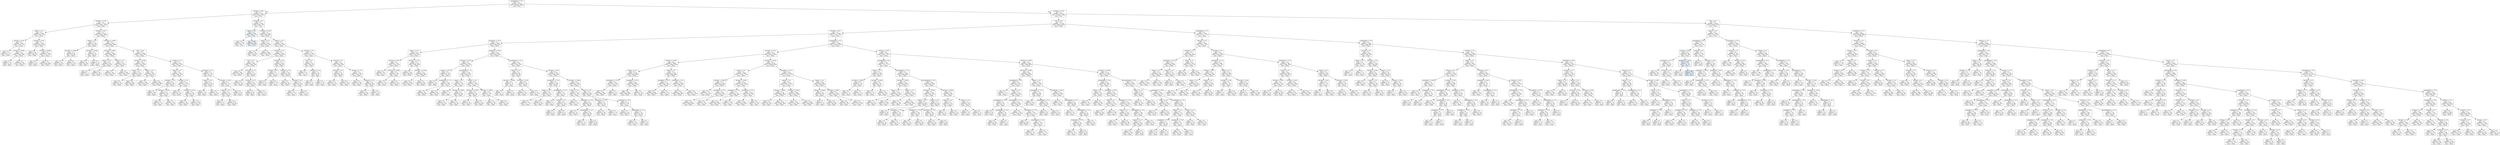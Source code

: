 digraph Tree {
node [shape=box, style="filled", color="black"] ;
0 [label="graphDepth <= 3.5\ngini = 0.5\nsamples = 33378\nvalue = [16685, 16693]\nclass = True", fillcolor="#ffffff"] ;
1 [label="sdComp <= 0.65\ngini = 0.5\nsamples = 5255\nvalue = [2624, 2631]\nclass = True", fillcolor="#feffff"] ;
0 -> 1 [labeldistance=2.5, labelangle=45, headlabel="True"] ;
2 [label="sdComm <= 0.02\ngini = 0.5\nsamples = 3710\nvalue = [1855, 1855]\nclass = False", fillcolor="#ffffff"] ;
1 -> 2 ;
3 [label="nbproc <= 4.5\ngini = 0.5\nsamples = 1590\nvalue = [795, 795]\nclass = False", fillcolor="#ffffff"] ;
2 -> 3 ;
4 [label="sdComp <= 0.02\ngini = 0.5\nsamples = 358\nvalue = [179, 179]\nclass = False", fillcolor="#ffffff"] ;
3 -> 4 ;
5 [label="gini = 0.5\nsamples = 22\nvalue = [11, 11]\nclass = False", fillcolor="#ffffff"] ;
4 -> 5 ;
6 [label="sdComp <= 0.065\ngini = 0.5\nsamples = 336\nvalue = [168, 168]\nclass = False", fillcolor="#ffffff"] ;
4 -> 6 ;
7 [label="gini = 0.5\nsamples = 10\nvalue = [5, 5]\nclass = False", fillcolor="#ffffff"] ;
6 -> 7 ;
8 [label="gini = 0.5\nsamples = 326\nvalue = [163, 163]\nclass = False", fillcolor="#ffffff"] ;
6 -> 8 ;
9 [label="sdComp <= 0.02\ngini = 0.5\nsamples = 1232\nvalue = [616, 616]\nclass = False", fillcolor="#ffffff"] ;
3 -> 9 ;
10 [label="gini = 0.5\nsamples = 88\nvalue = [44, 44]\nclass = False", fillcolor="#ffffff"] ;
9 -> 10 ;
11 [label="sdComp <= 0.065\ngini = 0.5\nsamples = 1144\nvalue = [572, 572]\nclass = False", fillcolor="#ffffff"] ;
9 -> 11 ;
12 [label="gini = 0.5\nsamples = 12\nvalue = [6, 6]\nclass = False", fillcolor="#ffffff"] ;
11 -> 12 ;
13 [label="gini = 0.5\nsamples = 1132\nvalue = [566, 566]\nclass = False", fillcolor="#ffffff"] ;
11 -> 13 ;
14 [label="sdComp <= 0.02\ngini = 0.5\nsamples = 2120\nvalue = [1060, 1060]\nclass = False", fillcolor="#ffffff"] ;
2 -> 14 ;
15 [label="nbproc <= 4.5\ngini = 0.5\nsamples = 108\nvalue = [54, 54]\nclass = False", fillcolor="#ffffff"] ;
14 -> 15 ;
16 [label="sdComm <= 0.065\ngini = 0.5\nsamples = 56\nvalue = [28, 28]\nclass = False", fillcolor="#ffffff"] ;
15 -> 16 ;
17 [label="gini = 0.5\nsamples = 36\nvalue = [18, 18]\nclass = False", fillcolor="#ffffff"] ;
16 -> 17 ;
18 [label="gini = 0.5\nsamples = 20\nvalue = [10, 10]\nclass = False", fillcolor="#ffffff"] ;
16 -> 18 ;
19 [label="sdComm <= 0.065\ngini = 0.5\nsamples = 52\nvalue = [26, 26]\nclass = False", fillcolor="#ffffff"] ;
15 -> 19 ;
20 [label="gini = 0.5\nsamples = 40\nvalue = [20, 20]\nclass = False", fillcolor="#ffffff"] ;
19 -> 20 ;
21 [label="gini = 0.5\nsamples = 12\nvalue = [6, 6]\nclass = False", fillcolor="#ffffff"] ;
19 -> 21 ;
22 [label="sdComm <= 0.065\ngini = 0.5\nsamples = 2012\nvalue = [1006, 1006]\nclass = False", fillcolor="#ffffff"] ;
14 -> 22 ;
23 [label="sdComp <= 0.065\ngini = 0.5\nsamples = 596\nvalue = [298, 298]\nclass = False", fillcolor="#ffffff"] ;
22 -> 23 ;
24 [label="nbproc <= 4.5\ngini = 0.5\nsamples = 86\nvalue = [43, 43]\nclass = False", fillcolor="#ffffff"] ;
23 -> 24 ;
25 [label="gini = 0.5\nsamples = 2\nvalue = [1, 1]\nclass = False", fillcolor="#ffffff"] ;
24 -> 25 ;
26 [label="gini = 0.5\nsamples = 84\nvalue = [42, 42]\nclass = False", fillcolor="#ffffff"] ;
24 -> 26 ;
27 [label="nbproc <= 4.5\ngini = 0.5\nsamples = 510\nvalue = [255, 255]\nclass = False", fillcolor="#ffffff"] ;
23 -> 27 ;
28 [label="gini = 0.5\nsamples = 202\nvalue = [101, 101]\nclass = False", fillcolor="#ffffff"] ;
27 -> 28 ;
29 [label="gini = 0.5\nsamples = 308\nvalue = [154, 154]\nclass = False", fillcolor="#ffffff"] ;
27 -> 29 ;
30 [label="CCR <= 0.55\ngini = 0.5\nsamples = 1416\nvalue = [708, 708]\nclass = False", fillcolor="#ffffff"] ;
22 -> 30 ;
31 [label="sdComp <= 0.065\ngini = 0.5\nsamples = 1002\nvalue = [501, 501]\nclass = False", fillcolor="#ffffff"] ;
30 -> 31 ;
32 [label="nbproc <= 4.5\ngini = 0.5\nsamples = 100\nvalue = [50, 50]\nclass = False", fillcolor="#ffffff"] ;
31 -> 32 ;
33 [label="gini = 0.5\nsamples = 20\nvalue = [10, 10]\nclass = False", fillcolor="#ffffff"] ;
32 -> 33 ;
34 [label="gini = 0.5\nsamples = 80\nvalue = [40, 40]\nclass = False", fillcolor="#ffffff"] ;
32 -> 34 ;
35 [label="nbproc <= 4.5\ngini = 0.5\nsamples = 902\nvalue = [451, 451]\nclass = False", fillcolor="#ffffff"] ;
31 -> 35 ;
36 [label="gini = 0.5\nsamples = 206\nvalue = [103, 103]\nclass = False", fillcolor="#ffffff"] ;
35 -> 36 ;
37 [label="gini = 0.5\nsamples = 696\nvalue = [348, 348]\nclass = False", fillcolor="#ffffff"] ;
35 -> 37 ;
38 [label="sdComp <= 0.2\ngini = 0.5\nsamples = 414\nvalue = [207, 207]\nclass = False", fillcolor="#ffffff"] ;
30 -> 38 ;
39 [label="nbproc <= 4.5\ngini = 0.5\nsamples = 300\nvalue = [150, 150]\nclass = False", fillcolor="#ffffff"] ;
38 -> 39 ;
40 [label="sdComm <= 0.2\ngini = 0.5\nsamples = 66\nvalue = [33, 33]\nclass = False", fillcolor="#ffffff"] ;
39 -> 40 ;
41 [label="gini = 0.5\nsamples = 16\nvalue = [8, 8]\nclass = False", fillcolor="#ffffff"] ;
40 -> 41 ;
42 [label="sdComm <= 0.65\ngini = 0.5\nsamples = 50\nvalue = [25, 25]\nclass = False", fillcolor="#ffffff"] ;
40 -> 42 ;
43 [label="gini = 0.5\nsamples = 22\nvalue = [11, 11]\nclass = False", fillcolor="#ffffff"] ;
42 -> 43 ;
44 [label="gini = 0.5\nsamples = 28\nvalue = [14, 14]\nclass = False", fillcolor="#ffffff"] ;
42 -> 44 ;
45 [label="sdComm <= 0.2\ngini = 0.5\nsamples = 234\nvalue = [117, 117]\nclass = False", fillcolor="#ffffff"] ;
39 -> 45 ;
46 [label="gini = 0.5\nsamples = 82\nvalue = [41, 41]\nclass = False", fillcolor="#ffffff"] ;
45 -> 46 ;
47 [label="sdComm <= 0.65\ngini = 0.5\nsamples = 152\nvalue = [76, 76]\nclass = False", fillcolor="#ffffff"] ;
45 -> 47 ;
48 [label="gini = 0.5\nsamples = 48\nvalue = [24, 24]\nclass = False", fillcolor="#ffffff"] ;
47 -> 48 ;
49 [label="gini = 0.5\nsamples = 104\nvalue = [52, 52]\nclass = False", fillcolor="#ffffff"] ;
47 -> 49 ;
50 [label="sdComm <= 0.2\ngini = 0.5\nsamples = 114\nvalue = [57, 57]\nclass = False", fillcolor="#ffffff"] ;
38 -> 50 ;
51 [label="nbproc <= 4.5\ngini = 0.5\nsamples = 40\nvalue = [20, 20]\nclass = False", fillcolor="#ffffff"] ;
50 -> 51 ;
52 [label="gini = 0.5\nsamples = 12\nvalue = [6, 6]\nclass = False", fillcolor="#ffffff"] ;
51 -> 52 ;
53 [label="gini = 0.5\nsamples = 28\nvalue = [14, 14]\nclass = False", fillcolor="#ffffff"] ;
51 -> 53 ;
54 [label="sdComm <= 0.65\ngini = 0.5\nsamples = 74\nvalue = [37, 37]\nclass = False", fillcolor="#ffffff"] ;
50 -> 54 ;
55 [label="nbproc <= 4.5\ngini = 0.5\nsamples = 62\nvalue = [31, 31]\nclass = False", fillcolor="#ffffff"] ;
54 -> 55 ;
56 [label="gini = 0.5\nsamples = 6\nvalue = [3, 3]\nclass = False", fillcolor="#ffffff"] ;
55 -> 56 ;
57 [label="gini = 0.5\nsamples = 56\nvalue = [28, 28]\nclass = False", fillcolor="#ffffff"] ;
55 -> 57 ;
58 [label="gini = 0.5\nsamples = 12\nvalue = [6, 6]\nclass = False", fillcolor="#ffffff"] ;
54 -> 58 ;
59 [label="sdComm <= 0.2\ngini = 0.5\nsamples = 1545\nvalue = [769, 776]\nclass = True", fillcolor="#fdfeff"] ;
1 -> 59 ;
60 [label="nbproc <= 4.5\ngini = 0.5\nsamples = 335\nvalue = [164, 171]\nclass = True", fillcolor="#f7fbfe"] ;
59 -> 60 ;
61 [label="gini = 0.5\nsamples = 153\nvalue = [76, 77]\nclass = True", fillcolor="#fcfeff"] ;
60 -> 61 ;
62 [label="gini = 0.499\nsamples = 182\nvalue = [88, 94]\nclass = True", fillcolor="#f2f9fd"] ;
60 -> 62 ;
63 [label="sdComm <= 0.65\ngini = 0.5\nsamples = 1210\nvalue = [605, 605]\nclass = False", fillcolor="#ffffff"] ;
59 -> 63 ;
64 [label="nbproc <= 4.5\ngini = 0.5\nsamples = 452\nvalue = [226, 226]\nclass = False", fillcolor="#ffffff"] ;
63 -> 64 ;
65 [label="gini = 0.5\nsamples = 46\nvalue = [23, 23]\nclass = False", fillcolor="#ffffff"] ;
64 -> 65 ;
66 [label="gini = 0.5\nsamples = 406\nvalue = [203, 203]\nclass = False", fillcolor="#ffffff"] ;
64 -> 66 ;
67 [label="nbproc <= 4.5\ngini = 0.5\nsamples = 758\nvalue = [379, 379]\nclass = False", fillcolor="#ffffff"] ;
63 -> 67 ;
68 [label="sdComm <= 2.0\ngini = 0.5\nsamples = 410\nvalue = [205, 205]\nclass = False", fillcolor="#ffffff"] ;
67 -> 68 ;
69 [label="CCR <= 5.5\ngini = 0.5\nsamples = 280\nvalue = [140, 140]\nclass = False", fillcolor="#ffffff"] ;
68 -> 69 ;
70 [label="gini = 0.5\nsamples = 208\nvalue = [104, 104]\nclass = False", fillcolor="#ffffff"] ;
69 -> 70 ;
71 [label="sdComp <= 2.0\ngini = 0.5\nsamples = 72\nvalue = [36, 36]\nclass = False", fillcolor="#ffffff"] ;
69 -> 71 ;
72 [label="gini = 0.5\nsamples = 32\nvalue = [16, 16]\nclass = False", fillcolor="#ffffff"] ;
71 -> 72 ;
73 [label="sdComp <= 6.5\ngini = 0.5\nsamples = 40\nvalue = [20, 20]\nclass = False", fillcolor="#ffffff"] ;
71 -> 73 ;
74 [label="gini = 0.5\nsamples = 16\nvalue = [8, 8]\nclass = False", fillcolor="#ffffff"] ;
73 -> 74 ;
75 [label="gini = 0.5\nsamples = 24\nvalue = [12, 12]\nclass = False", fillcolor="#ffffff"] ;
73 -> 75 ;
76 [label="sdComm <= 6.5\ngini = 0.5\nsamples = 130\nvalue = [65, 65]\nclass = False", fillcolor="#ffffff"] ;
68 -> 76 ;
77 [label="sdComp <= 6.5\ngini = 0.5\nsamples = 22\nvalue = [11, 11]\nclass = False", fillcolor="#ffffff"] ;
76 -> 77 ;
78 [label="gini = 0.5\nsamples = 8\nvalue = [4, 4]\nclass = False", fillcolor="#ffffff"] ;
77 -> 78 ;
79 [label="gini = 0.5\nsamples = 14\nvalue = [7, 7]\nclass = False", fillcolor="#ffffff"] ;
77 -> 79 ;
80 [label="sdComp <= 2.0\ngini = 0.5\nsamples = 108\nvalue = [54, 54]\nclass = False", fillcolor="#ffffff"] ;
76 -> 80 ;
81 [label="gini = 0.5\nsamples = 52\nvalue = [26, 26]\nclass = False", fillcolor="#ffffff"] ;
80 -> 81 ;
82 [label="sdComp <= 6.5\ngini = 0.5\nsamples = 56\nvalue = [28, 28]\nclass = False", fillcolor="#ffffff"] ;
80 -> 82 ;
83 [label="gini = 0.5\nsamples = 34\nvalue = [17, 17]\nclass = False", fillcolor="#ffffff"] ;
82 -> 83 ;
84 [label="gini = 0.5\nsamples = 22\nvalue = [11, 11]\nclass = False", fillcolor="#ffffff"] ;
82 -> 84 ;
85 [label="sdComp <= 2.0\ngini = 0.5\nsamples = 348\nvalue = [174, 174]\nclass = False", fillcolor="#ffffff"] ;
67 -> 85 ;
86 [label="CCR <= 5.5\ngini = 0.5\nsamples = 52\nvalue = [26, 26]\nclass = False", fillcolor="#ffffff"] ;
85 -> 86 ;
87 [label="gini = 0.5\nsamples = 34\nvalue = [17, 17]\nclass = False", fillcolor="#ffffff"] ;
86 -> 87 ;
88 [label="sdComm <= 2.0\ngini = 0.5\nsamples = 18\nvalue = [9, 9]\nclass = False", fillcolor="#ffffff"] ;
86 -> 88 ;
89 [label="gini = 0.5\nsamples = 8\nvalue = [4, 4]\nclass = False", fillcolor="#ffffff"] ;
88 -> 89 ;
90 [label="gini = 0.5\nsamples = 10\nvalue = [5, 5]\nclass = False", fillcolor="#ffffff"] ;
88 -> 90 ;
91 [label="sdComp <= 6.5\ngini = 0.5\nsamples = 296\nvalue = [148, 148]\nclass = False", fillcolor="#ffffff"] ;
85 -> 91 ;
92 [label="sdComm <= 6.5\ngini = 0.5\nsamples = 52\nvalue = [26, 26]\nclass = False", fillcolor="#ffffff"] ;
91 -> 92 ;
93 [label="gini = 0.5\nsamples = 24\nvalue = [12, 12]\nclass = False", fillcolor="#ffffff"] ;
92 -> 93 ;
94 [label="gini = 0.5\nsamples = 28\nvalue = [14, 14]\nclass = False", fillcolor="#ffffff"] ;
92 -> 94 ;
95 [label="sdComm <= 2.0\ngini = 0.5\nsamples = 244\nvalue = [122, 122]\nclass = False", fillcolor="#ffffff"] ;
91 -> 95 ;
96 [label="gini = 0.5\nsamples = 156\nvalue = [78, 78]\nclass = False", fillcolor="#ffffff"] ;
95 -> 96 ;
97 [label="sdComm <= 6.5\ngini = 0.5\nsamples = 88\nvalue = [44, 44]\nclass = False", fillcolor="#ffffff"] ;
95 -> 97 ;
98 [label="gini = 0.5\nsamples = 76\nvalue = [38, 38]\nclass = False", fillcolor="#ffffff"] ;
97 -> 98 ;
99 [label="gini = 0.5\nsamples = 12\nvalue = [6, 6]\nclass = False", fillcolor="#ffffff"] ;
97 -> 99 ;
100 [label="sdComm <= 0.65\ngini = 0.5\nsamples = 28123\nvalue = [14061, 14062]\nclass = True", fillcolor="#ffffff"] ;
0 -> 100 [labeldistance=2.5, labelangle=-45, headlabel="False"] ;
101 [label="CCR <= 0.55\ngini = 0.5\nsamples = 17704\nvalue = [8852, 8852]\nclass = False", fillcolor="#ffffff"] ;
100 -> 101 ;
102 [label="sdComp <= 0.02\ngini = 0.5\nsamples = 14282\nvalue = [7141, 7141]\nclass = False", fillcolor="#ffffff"] ;
101 -> 102 ;
103 [label="graphSize <= 22.5\ngini = 0.5\nsamples = 1836\nvalue = [918, 918]\nclass = False", fillcolor="#ffffff"] ;
102 -> 103 ;
104 [label="nbproc <= 4.5\ngini = 0.5\nsamples = 948\nvalue = [474, 474]\nclass = False", fillcolor="#ffffff"] ;
103 -> 104 ;
105 [label="sdComm <= 0.02\ngini = 0.5\nsamples = 228\nvalue = [114, 114]\nclass = False", fillcolor="#ffffff"] ;
104 -> 105 ;
106 [label="gini = 0.5\nsamples = 94\nvalue = [47, 47]\nclass = False", fillcolor="#ffffff"] ;
105 -> 106 ;
107 [label="sdComm <= 0.065\ngini = 0.5\nsamples = 134\nvalue = [67, 67]\nclass = False", fillcolor="#ffffff"] ;
105 -> 107 ;
108 [label="gini = 0.5\nsamples = 102\nvalue = [51, 51]\nclass = False", fillcolor="#ffffff"] ;
107 -> 108 ;
109 [label="gini = 0.5\nsamples = 32\nvalue = [16, 16]\nclass = False", fillcolor="#ffffff"] ;
107 -> 109 ;
110 [label="sdComm <= 0.02\ngini = 0.5\nsamples = 720\nvalue = [360, 360]\nclass = False", fillcolor="#ffffff"] ;
104 -> 110 ;
111 [label="gini = 0.5\nsamples = 128\nvalue = [64, 64]\nclass = False", fillcolor="#ffffff"] ;
110 -> 111 ;
112 [label="sdComm <= 0.065\ngini = 0.5\nsamples = 592\nvalue = [296, 296]\nclass = False", fillcolor="#ffffff"] ;
110 -> 112 ;
113 [label="gini = 0.5\nsamples = 500\nvalue = [250, 250]\nclass = False", fillcolor="#ffffff"] ;
112 -> 113 ;
114 [label="gini = 0.5\nsamples = 92\nvalue = [46, 46]\nclass = False", fillcolor="#ffffff"] ;
112 -> 114 ;
115 [label="graphSize <= 40.0\ngini = 0.5\nsamples = 888\nvalue = [444, 444]\nclass = False", fillcolor="#ffffff"] ;
103 -> 115 ;
116 [label="sdComm <= 0.02\ngini = 0.5\nsamples = 432\nvalue = [216, 216]\nclass = False", fillcolor="#ffffff"] ;
115 -> 116 ;
117 [label="nbproc <= 4.5\ngini = 0.5\nsamples = 152\nvalue = [76, 76]\nclass = False", fillcolor="#ffffff"] ;
116 -> 117 ;
118 [label="gini = 0.5\nsamples = 12\nvalue = [6, 6]\nclass = False", fillcolor="#ffffff"] ;
117 -> 118 ;
119 [label="graphDepth <= 7.5\ngini = 0.5\nsamples = 140\nvalue = [70, 70]\nclass = False", fillcolor="#ffffff"] ;
117 -> 119 ;
120 [label="gini = 0.5\nsamples = 80\nvalue = [40, 40]\nclass = False", fillcolor="#ffffff"] ;
119 -> 120 ;
121 [label="gini = 0.5\nsamples = 60\nvalue = [30, 30]\nclass = False", fillcolor="#ffffff"] ;
119 -> 121 ;
122 [label="graphDepth <= 7.5\ngini = 0.5\nsamples = 280\nvalue = [140, 140]\nclass = False", fillcolor="#ffffff"] ;
116 -> 122 ;
123 [label="nbproc <= 4.5\ngini = 0.5\nsamples = 54\nvalue = [27, 27]\nclass = False", fillcolor="#ffffff"] ;
122 -> 123 ;
124 [label="gini = 0.5\nsamples = 2\nvalue = [1, 1]\nclass = False", fillcolor="#ffffff"] ;
123 -> 124 ;
125 [label="sdComm <= 0.065\ngini = 0.5\nsamples = 52\nvalue = [26, 26]\nclass = False", fillcolor="#ffffff"] ;
123 -> 125 ;
126 [label="gini = 0.5\nsamples = 20\nvalue = [10, 10]\nclass = False", fillcolor="#ffffff"] ;
125 -> 126 ;
127 [label="gini = 0.5\nsamples = 32\nvalue = [16, 16]\nclass = False", fillcolor="#ffffff"] ;
125 -> 127 ;
128 [label="nbproc <= 4.5\ngini = 0.5\nsamples = 226\nvalue = [113, 113]\nclass = False", fillcolor="#ffffff"] ;
122 -> 128 ;
129 [label="sdComm <= 0.065\ngini = 0.5\nsamples = 72\nvalue = [36, 36]\nclass = False", fillcolor="#ffffff"] ;
128 -> 129 ;
130 [label="gini = 0.5\nsamples = 20\nvalue = [10, 10]\nclass = False", fillcolor="#ffffff"] ;
129 -> 130 ;
131 [label="gini = 0.5\nsamples = 52\nvalue = [26, 26]\nclass = False", fillcolor="#ffffff"] ;
129 -> 131 ;
132 [label="sdComm <= 0.065\ngini = 0.5\nsamples = 154\nvalue = [77, 77]\nclass = False", fillcolor="#ffffff"] ;
128 -> 132 ;
133 [label="gini = 0.5\nsamples = 122\nvalue = [61, 61]\nclass = False", fillcolor="#ffffff"] ;
132 -> 133 ;
134 [label="gini = 0.5\nsamples = 32\nvalue = [16, 16]\nclass = False", fillcolor="#ffffff"] ;
132 -> 134 ;
135 [label="graphDepth <= 12.5\ngini = 0.5\nsamples = 456\nvalue = [228, 228]\nclass = False", fillcolor="#ffffff"] ;
115 -> 135 ;
136 [label="nbproc <= 4.5\ngini = 0.5\nsamples = 60\nvalue = [30, 30]\nclass = False", fillcolor="#ffffff"] ;
135 -> 136 ;
137 [label="sdComm <= 0.065\ngini = 0.5\nsamples = 10\nvalue = [5, 5]\nclass = False", fillcolor="#ffffff"] ;
136 -> 137 ;
138 [label="gini = 0.5\nsamples = 2\nvalue = [1, 1]\nclass = False", fillcolor="#ffffff"] ;
137 -> 138 ;
139 [label="gini = 0.5\nsamples = 8\nvalue = [4, 4]\nclass = False", fillcolor="#ffffff"] ;
137 -> 139 ;
140 [label="sdComm <= 0.02\ngini = 0.5\nsamples = 50\nvalue = [25, 25]\nclass = False", fillcolor="#ffffff"] ;
136 -> 140 ;
141 [label="gini = 0.5\nsamples = 20\nvalue = [10, 10]\nclass = False", fillcolor="#ffffff"] ;
140 -> 141 ;
142 [label="gini = 0.5\nsamples = 30\nvalue = [15, 15]\nclass = False", fillcolor="#ffffff"] ;
140 -> 142 ;
143 [label="sdComm <= 0.02\ngini = 0.5\nsamples = 396\nvalue = [198, 198]\nclass = False", fillcolor="#ffffff"] ;
135 -> 143 ;
144 [label="graphSize <= 75.0\ngini = 0.5\nsamples = 106\nvalue = [53, 53]\nclass = False", fillcolor="#ffffff"] ;
143 -> 144 ;
145 [label="nbproc <= 4.5\ngini = 0.5\nsamples = 82\nvalue = [41, 41]\nclass = False", fillcolor="#ffffff"] ;
144 -> 145 ;
146 [label="gini = 0.5\nsamples = 34\nvalue = [17, 17]\nclass = False", fillcolor="#ffffff"] ;
145 -> 146 ;
147 [label="gini = 0.5\nsamples = 48\nvalue = [24, 24]\nclass = False", fillcolor="#ffffff"] ;
145 -> 147 ;
148 [label="graphDepth <= 25.5\ngini = 0.5\nsamples = 24\nvalue = [12, 12]\nclass = False", fillcolor="#ffffff"] ;
144 -> 148 ;
149 [label="gini = 0.5\nsamples = 4\nvalue = [2, 2]\nclass = False", fillcolor="#ffffff"] ;
148 -> 149 ;
150 [label="nbproc <= 4.5\ngini = 0.5\nsamples = 20\nvalue = [10, 10]\nclass = False", fillcolor="#ffffff"] ;
148 -> 150 ;
151 [label="gini = 0.5\nsamples = 12\nvalue = [6, 6]\nclass = False", fillcolor="#ffffff"] ;
150 -> 151 ;
152 [label="gini = 0.5\nsamples = 8\nvalue = [4, 4]\nclass = False", fillcolor="#ffffff"] ;
150 -> 152 ;
153 [label="sdComm <= 0.065\ngini = 0.5\nsamples = 290\nvalue = [145, 145]\nclass = False", fillcolor="#ffffff"] ;
143 -> 153 ;
154 [label="nbproc <= 4.5\ngini = 0.5\nsamples = 114\nvalue = [57, 57]\nclass = False", fillcolor="#ffffff"] ;
153 -> 154 ;
155 [label="gini = 0.5\nsamples = 22\nvalue = [11, 11]\nclass = False", fillcolor="#ffffff"] ;
154 -> 155 ;
156 [label="graphSize <= 75.0\ngini = 0.5\nsamples = 92\nvalue = [46, 46]\nclass = False", fillcolor="#ffffff"] ;
154 -> 156 ;
157 [label="gini = 0.5\nsamples = 52\nvalue = [26, 26]\nclass = False", fillcolor="#ffffff"] ;
156 -> 157 ;
158 [label="graphDepth <= 25.5\ngini = 0.5\nsamples = 40\nvalue = [20, 20]\nclass = False", fillcolor="#ffffff"] ;
156 -> 158 ;
159 [label="gini = 0.5\nsamples = 24\nvalue = [12, 12]\nclass = False", fillcolor="#ffffff"] ;
158 -> 159 ;
160 [label="gini = 0.5\nsamples = 16\nvalue = [8, 8]\nclass = False", fillcolor="#ffffff"] ;
158 -> 160 ;
161 [label="nbproc <= 4.5\ngini = 0.5\nsamples = 176\nvalue = [88, 88]\nclass = False", fillcolor="#ffffff"] ;
153 -> 161 ;
162 [label="graphSize <= 75.0\ngini = 0.5\nsamples = 62\nvalue = [31, 31]\nclass = False", fillcolor="#ffffff"] ;
161 -> 162 ;
163 [label="gini = 0.5\nsamples = 48\nvalue = [24, 24]\nclass = False", fillcolor="#ffffff"] ;
162 -> 163 ;
164 [label="gini = 0.5\nsamples = 14\nvalue = [7, 7]\nclass = False", fillcolor="#ffffff"] ;
162 -> 164 ;
165 [label="graphSize <= 75.0\ngini = 0.5\nsamples = 114\nvalue = [57, 57]\nclass = False", fillcolor="#ffffff"] ;
161 -> 165 ;
166 [label="gini = 0.5\nsamples = 76\nvalue = [38, 38]\nclass = False", fillcolor="#ffffff"] ;
165 -> 166 ;
167 [label="graphDepth <= 25.5\ngini = 0.5\nsamples = 38\nvalue = [19, 19]\nclass = False", fillcolor="#ffffff"] ;
165 -> 167 ;
168 [label="gini = 0.5\nsamples = 30\nvalue = [15, 15]\nclass = False", fillcolor="#ffffff"] ;
167 -> 168 ;
169 [label="gini = 0.5\nsamples = 8\nvalue = [4, 4]\nclass = False", fillcolor="#ffffff"] ;
167 -> 169 ;
170 [label="graphDepth <= 6.5\ngini = 0.5\nsamples = 12446\nvalue = [6223, 6223]\nclass = False", fillcolor="#ffffff"] ;
102 -> 170 ;
171 [label="sdComm <= 0.02\ngini = 0.5\nsamples = 9104\nvalue = [4552, 4552]\nclass = False", fillcolor="#ffffff"] ;
170 -> 171 ;
172 [label="sdComp <= 0.065\ngini = 0.5\nsamples = 2988\nvalue = [1494, 1494]\nclass = False", fillcolor="#ffffff"] ;
171 -> 172 ;
173 [label="nbproc <= 4.5\ngini = 0.5\nsamples = 1256\nvalue = [628, 628]\nclass = False", fillcolor="#ffffff"] ;
172 -> 173 ;
174 [label="graphSize <= 22.5\ngini = 0.5\nsamples = 348\nvalue = [174, 174]\nclass = False", fillcolor="#ffffff"] ;
173 -> 174 ;
175 [label="gini = 0.5\nsamples = 336\nvalue = [168, 168]\nclass = False", fillcolor="#ffffff"] ;
174 -> 175 ;
176 [label="gini = 0.5\nsamples = 12\nvalue = [6, 6]\nclass = False", fillcolor="#ffffff"] ;
174 -> 176 ;
177 [label="graphSize <= 22.5\ngini = 0.5\nsamples = 908\nvalue = [454, 454]\nclass = False", fillcolor="#ffffff"] ;
173 -> 177 ;
178 [label="gini = 0.5\nsamples = 888\nvalue = [444, 444]\nclass = False", fillcolor="#ffffff"] ;
177 -> 178 ;
179 [label="gini = 0.5\nsamples = 20\nvalue = [10, 10]\nclass = False", fillcolor="#ffffff"] ;
177 -> 179 ;
180 [label="nbproc <= 4.5\ngini = 0.5\nsamples = 1732\nvalue = [866, 866]\nclass = False", fillcolor="#ffffff"] ;
172 -> 180 ;
181 [label="graphSize <= 22.5\ngini = 0.5\nsamples = 722\nvalue = [361, 361]\nclass = False", fillcolor="#ffffff"] ;
180 -> 181 ;
182 [label="gini = 0.5\nsamples = 696\nvalue = [348, 348]\nclass = False", fillcolor="#ffffff"] ;
181 -> 182 ;
183 [label="gini = 0.5\nsamples = 26\nvalue = [13, 13]\nclass = False", fillcolor="#ffffff"] ;
181 -> 183 ;
184 [label="graphSize <= 22.5\ngini = 0.5\nsamples = 1010\nvalue = [505, 505]\nclass = False", fillcolor="#ffffff"] ;
180 -> 184 ;
185 [label="gini = 0.5\nsamples = 760\nvalue = [380, 380]\nclass = False", fillcolor="#ffffff"] ;
184 -> 185 ;
186 [label="gini = 0.5\nsamples = 250\nvalue = [125, 125]\nclass = False", fillcolor="#ffffff"] ;
184 -> 186 ;
187 [label="sdComm <= 0.065\ngini = 0.5\nsamples = 6116\nvalue = [3058, 3058]\nclass = False", fillcolor="#ffffff"] ;
171 -> 187 ;
188 [label="nbproc <= 4.5\ngini = 0.5\nsamples = 3490\nvalue = [1745, 1745]\nclass = False", fillcolor="#ffffff"] ;
187 -> 188 ;
189 [label="sdComp <= 0.065\ngini = 0.5\nsamples = 1210\nvalue = [605, 605]\nclass = False", fillcolor="#ffffff"] ;
188 -> 189 ;
190 [label="gini = 0.5\nsamples = 270\nvalue = [135, 135]\nclass = False", fillcolor="#ffffff"] ;
189 -> 190 ;
191 [label="graphSize <= 22.5\ngini = 0.5\nsamples = 940\nvalue = [470, 470]\nclass = False", fillcolor="#ffffff"] ;
189 -> 191 ;
192 [label="gini = 0.5\nsamples = 892\nvalue = [446, 446]\nclass = False", fillcolor="#ffffff"] ;
191 -> 192 ;
193 [label="gini = 0.5\nsamples = 48\nvalue = [24, 24]\nclass = False", fillcolor="#ffffff"] ;
191 -> 193 ;
194 [label="sdComp <= 0.065\ngini = 0.5\nsamples = 2280\nvalue = [1140, 1140]\nclass = False", fillcolor="#ffffff"] ;
188 -> 194 ;
195 [label="graphSize <= 22.5\ngini = 0.5\nsamples = 772\nvalue = [386, 386]\nclass = False", fillcolor="#ffffff"] ;
194 -> 195 ;
196 [label="gini = 0.5\nsamples = 668\nvalue = [334, 334]\nclass = False", fillcolor="#ffffff"] ;
195 -> 196 ;
197 [label="gini = 0.5\nsamples = 104\nvalue = [52, 52]\nclass = False", fillcolor="#ffffff"] ;
195 -> 197 ;
198 [label="graphSize <= 22.5\ngini = 0.5\nsamples = 1508\nvalue = [754, 754]\nclass = False", fillcolor="#ffffff"] ;
194 -> 198 ;
199 [label="gini = 0.5\nsamples = 1356\nvalue = [678, 678]\nclass = False", fillcolor="#ffffff"] ;
198 -> 199 ;
200 [label="gini = 0.5\nsamples = 152\nvalue = [76, 76]\nclass = False", fillcolor="#ffffff"] ;
198 -> 200 ;
201 [label="graphSize <= 22.5\ngini = 0.5\nsamples = 2626\nvalue = [1313, 1313]\nclass = False", fillcolor="#ffffff"] ;
187 -> 201 ;
202 [label="nbproc <= 4.5\ngini = 0.5\nsamples = 2226\nvalue = [1113, 1113]\nclass = False", fillcolor="#ffffff"] ;
201 -> 202 ;
203 [label="sdComp <= 0.065\ngini = 0.5\nsamples = 738\nvalue = [369, 369]\nclass = False", fillcolor="#ffffff"] ;
202 -> 203 ;
204 [label="gini = 0.5\nsamples = 60\nvalue = [30, 30]\nclass = False", fillcolor="#ffffff"] ;
203 -> 204 ;
205 [label="gini = 0.5\nsamples = 678\nvalue = [339, 339]\nclass = False", fillcolor="#ffffff"] ;
203 -> 205 ;
206 [label="sdComp <= 0.065\ngini = 0.5\nsamples = 1488\nvalue = [744, 744]\nclass = False", fillcolor="#ffffff"] ;
202 -> 206 ;
207 [label="gini = 0.5\nsamples = 208\nvalue = [104, 104]\nclass = False", fillcolor="#ffffff"] ;
206 -> 207 ;
208 [label="gini = 0.5\nsamples = 1280\nvalue = [640, 640]\nclass = False", fillcolor="#ffffff"] ;
206 -> 208 ;
209 [label="nbproc <= 4.5\ngini = 0.5\nsamples = 400\nvalue = [200, 200]\nclass = False", fillcolor="#ffffff"] ;
201 -> 209 ;
210 [label="sdComp <= 0.065\ngini = 0.5\nsamples = 84\nvalue = [42, 42]\nclass = False", fillcolor="#ffffff"] ;
209 -> 210 ;
211 [label="gini = 0.5\nsamples = 4\nvalue = [2, 2]\nclass = False", fillcolor="#ffffff"] ;
210 -> 211 ;
212 [label="gini = 0.5\nsamples = 80\nvalue = [40, 40]\nclass = False", fillcolor="#ffffff"] ;
210 -> 212 ;
213 [label="sdComp <= 0.065\ngini = 0.5\nsamples = 316\nvalue = [158, 158]\nclass = False", fillcolor="#ffffff"] ;
209 -> 213 ;
214 [label="gini = 0.5\nsamples = 84\nvalue = [42, 42]\nclass = False", fillcolor="#ffffff"] ;
213 -> 214 ;
215 [label="gini = 0.5\nsamples = 232\nvalue = [116, 116]\nclass = False", fillcolor="#ffffff"] ;
213 -> 215 ;
216 [label="sdComm <= 0.02\ngini = 0.5\nsamples = 3342\nvalue = [1671, 1671]\nclass = False", fillcolor="#ffffff"] ;
170 -> 216 ;
217 [label="graphDepth <= 9.0\ngini = 0.5\nsamples = 1422\nvalue = [711, 711]\nclass = False", fillcolor="#ffffff"] ;
216 -> 217 ;
218 [label="nbproc <= 4.5\ngini = 0.5\nsamples = 106\nvalue = [53, 53]\nclass = False", fillcolor="#ffffff"] ;
217 -> 218 ;
219 [label="sdComp <= 0.065\ngini = 0.5\nsamples = 24\nvalue = [12, 12]\nclass = False", fillcolor="#ffffff"] ;
218 -> 219 ;
220 [label="gini = 0.5\nsamples = 2\nvalue = [1, 1]\nclass = False", fillcolor="#ffffff"] ;
219 -> 220 ;
221 [label="gini = 0.5\nsamples = 22\nvalue = [11, 11]\nclass = False", fillcolor="#ffffff"] ;
219 -> 221 ;
222 [label="sdComp <= 0.065\ngini = 0.5\nsamples = 82\nvalue = [41, 41]\nclass = False", fillcolor="#ffffff"] ;
218 -> 222 ;
223 [label="gini = 0.5\nsamples = 24\nvalue = [12, 12]\nclass = False", fillcolor="#ffffff"] ;
222 -> 223 ;
224 [label="gini = 0.5\nsamples = 58\nvalue = [29, 29]\nclass = False", fillcolor="#ffffff"] ;
222 -> 224 ;
225 [label="graphDepth <= 13.5\ngini = 0.5\nsamples = 1316\nvalue = [658, 658]\nclass = False", fillcolor="#ffffff"] ;
217 -> 225 ;
226 [label="sdComp <= 0.065\ngini = 0.5\nsamples = 956\nvalue = [478, 478]\nclass = False", fillcolor="#ffffff"] ;
225 -> 226 ;
227 [label="nbproc <= 4.5\ngini = 0.5\nsamples = 200\nvalue = [100, 100]\nclass = False", fillcolor="#ffffff"] ;
226 -> 227 ;
228 [label="gini = 0.5\nsamples = 52\nvalue = [26, 26]\nclass = False", fillcolor="#ffffff"] ;
227 -> 228 ;
229 [label="gini = 0.5\nsamples = 148\nvalue = [74, 74]\nclass = False", fillcolor="#ffffff"] ;
227 -> 229 ;
230 [label="nbproc <= 4.5\ngini = 0.5\nsamples = 756\nvalue = [378, 378]\nclass = False", fillcolor="#ffffff"] ;
226 -> 230 ;
231 [label="gini = 0.5\nsamples = 116\nvalue = [58, 58]\nclass = False", fillcolor="#ffffff"] ;
230 -> 231 ;
232 [label="gini = 0.5\nsamples = 640\nvalue = [320, 320]\nclass = False", fillcolor="#ffffff"] ;
230 -> 232 ;
233 [label="graphDepth <= 25.5\ngini = 0.5\nsamples = 360\nvalue = [180, 180]\nclass = False", fillcolor="#ffffff"] ;
225 -> 233 ;
234 [label="sdComp <= 0.065\ngini = 0.5\nsamples = 304\nvalue = [152, 152]\nclass = False", fillcolor="#ffffff"] ;
233 -> 234 ;
235 [label="nbproc <= 4.5\ngini = 0.5\nsamples = 132\nvalue = [66, 66]\nclass = False", fillcolor="#ffffff"] ;
234 -> 235 ;
236 [label="gini = 0.5\nsamples = 18\nvalue = [9, 9]\nclass = False", fillcolor="#ffffff"] ;
235 -> 236 ;
237 [label="graphSize <= 75.0\ngini = 0.5\nsamples = 114\nvalue = [57, 57]\nclass = False", fillcolor="#ffffff"] ;
235 -> 237 ;
238 [label="gini = 0.5\nsamples = 72\nvalue = [36, 36]\nclass = False", fillcolor="#ffffff"] ;
237 -> 238 ;
239 [label="gini = 0.5\nsamples = 42\nvalue = [21, 21]\nclass = False", fillcolor="#ffffff"] ;
237 -> 239 ;
240 [label="nbproc <= 4.5\ngini = 0.5\nsamples = 172\nvalue = [86, 86]\nclass = False", fillcolor="#ffffff"] ;
234 -> 240 ;
241 [label="graphSize <= 75.0\ngini = 0.5\nsamples = 104\nvalue = [52, 52]\nclass = False", fillcolor="#ffffff"] ;
240 -> 241 ;
242 [label="gini = 0.5\nsamples = 44\nvalue = [22, 22]\nclass = False", fillcolor="#ffffff"] ;
241 -> 242 ;
243 [label="gini = 0.5\nsamples = 60\nvalue = [30, 30]\nclass = False", fillcolor="#ffffff"] ;
241 -> 243 ;
244 [label="graphSize <= 75.0\ngini = 0.5\nsamples = 68\nvalue = [34, 34]\nclass = False", fillcolor="#ffffff"] ;
240 -> 244 ;
245 [label="gini = 0.5\nsamples = 52\nvalue = [26, 26]\nclass = False", fillcolor="#ffffff"] ;
244 -> 245 ;
246 [label="gini = 0.5\nsamples = 16\nvalue = [8, 8]\nclass = False", fillcolor="#ffffff"] ;
244 -> 246 ;
247 [label="sdComp <= 0.065\ngini = 0.5\nsamples = 56\nvalue = [28, 28]\nclass = False", fillcolor="#ffffff"] ;
233 -> 247 ;
248 [label="nbproc <= 4.5\ngini = 0.5\nsamples = 24\nvalue = [12, 12]\nclass = False", fillcolor="#ffffff"] ;
247 -> 248 ;
249 [label="gini = 0.5\nsamples = 4\nvalue = [2, 2]\nclass = False", fillcolor="#ffffff"] ;
248 -> 249 ;
250 [label="gini = 0.5\nsamples = 20\nvalue = [10, 10]\nclass = False", fillcolor="#ffffff"] ;
248 -> 250 ;
251 [label="nbproc <= 4.5\ngini = 0.5\nsamples = 32\nvalue = [16, 16]\nclass = False", fillcolor="#ffffff"] ;
247 -> 251 ;
252 [label="gini = 0.5\nsamples = 10\nvalue = [5, 5]\nclass = False", fillcolor="#ffffff"] ;
251 -> 252 ;
253 [label="gini = 0.5\nsamples = 22\nvalue = [11, 11]\nclass = False", fillcolor="#ffffff"] ;
251 -> 253 ;
254 [label="sdComp <= 0.065\ngini = 0.5\nsamples = 1920\nvalue = [960, 960]\nclass = False", fillcolor="#ffffff"] ;
216 -> 254 ;
255 [label="sdComm <= 0.065\ngini = 0.5\nsamples = 892\nvalue = [446, 446]\nclass = False", fillcolor="#ffffff"] ;
254 -> 255 ;
256 [label="graphDepth <= 9.0\ngini = 0.5\nsamples = 544\nvalue = [272, 272]\nclass = False", fillcolor="#ffffff"] ;
255 -> 256 ;
257 [label="gini = 0.5\nsamples = 22\nvalue = [11, 11]\nclass = False", fillcolor="#ffffff"] ;
256 -> 257 ;
258 [label="nbproc <= 4.5\ngini = 0.5\nsamples = 522\nvalue = [261, 261]\nclass = False", fillcolor="#ffffff"] ;
256 -> 258 ;
259 [label="graphDepth <= 13.5\ngini = 0.5\nsamples = 62\nvalue = [31, 31]\nclass = False", fillcolor="#ffffff"] ;
258 -> 259 ;
260 [label="gini = 0.5\nsamples = 18\nvalue = [9, 9]\nclass = False", fillcolor="#ffffff"] ;
259 -> 260 ;
261 [label="graphDepth <= 25.5\ngini = 0.5\nsamples = 44\nvalue = [22, 22]\nclass = False", fillcolor="#ffffff"] ;
259 -> 261 ;
262 [label="gini = 0.5\nsamples = 40\nvalue = [20, 20]\nclass = False", fillcolor="#ffffff"] ;
261 -> 262 ;
263 [label="gini = 0.5\nsamples = 4\nvalue = [2, 2]\nclass = False", fillcolor="#ffffff"] ;
261 -> 263 ;
264 [label="graphDepth <= 13.5\ngini = 0.5\nsamples = 460\nvalue = [230, 230]\nclass = False", fillcolor="#ffffff"] ;
258 -> 264 ;
265 [label="gini = 0.5\nsamples = 236\nvalue = [118, 118]\nclass = False", fillcolor="#ffffff"] ;
264 -> 265 ;
266 [label="graphSize <= 75.0\ngini = 0.5\nsamples = 224\nvalue = [112, 112]\nclass = False", fillcolor="#ffffff"] ;
264 -> 266 ;
267 [label="gini = 0.5\nsamples = 120\nvalue = [60, 60]\nclass = False", fillcolor="#ffffff"] ;
266 -> 267 ;
268 [label="graphDepth <= 25.5\ngini = 0.5\nsamples = 104\nvalue = [52, 52]\nclass = False", fillcolor="#ffffff"] ;
266 -> 268 ;
269 [label="gini = 0.5\nsamples = 70\nvalue = [35, 35]\nclass = False", fillcolor="#ffffff"] ;
268 -> 269 ;
270 [label="gini = 0.5\nsamples = 34\nvalue = [17, 17]\nclass = False", fillcolor="#ffffff"] ;
268 -> 270 ;
271 [label="nbproc <= 4.5\ngini = 0.5\nsamples = 348\nvalue = [174, 174]\nclass = False", fillcolor="#ffffff"] ;
255 -> 271 ;
272 [label="graphDepth <= 13.5\ngini = 0.5\nsamples = 100\nvalue = [50, 50]\nclass = False", fillcolor="#ffffff"] ;
271 -> 272 ;
273 [label="gini = 0.5\nsamples = 64\nvalue = [32, 32]\nclass = False", fillcolor="#ffffff"] ;
272 -> 273 ;
274 [label="graphDepth <= 25.5\ngini = 0.5\nsamples = 36\nvalue = [18, 18]\nclass = False", fillcolor="#ffffff"] ;
272 -> 274 ;
275 [label="gini = 0.5\nsamples = 16\nvalue = [8, 8]\nclass = False", fillcolor="#ffffff"] ;
274 -> 275 ;
276 [label="gini = 0.5\nsamples = 20\nvalue = [10, 10]\nclass = False", fillcolor="#ffffff"] ;
274 -> 276 ;
277 [label="graphSize <= 40.0\ngini = 0.5\nsamples = 248\nvalue = [124, 124]\nclass = False", fillcolor="#ffffff"] ;
271 -> 277 ;
278 [label="gini = 0.5\nsamples = 152\nvalue = [76, 76]\nclass = False", fillcolor="#ffffff"] ;
277 -> 278 ;
279 [label="graphDepth <= 12.5\ngini = 0.5\nsamples = 96\nvalue = [48, 48]\nclass = False", fillcolor="#ffffff"] ;
277 -> 279 ;
280 [label="gini = 0.5\nsamples = 24\nvalue = [12, 12]\nclass = False", fillcolor="#ffffff"] ;
279 -> 280 ;
281 [label="graphDepth <= 25.5\ngini = 0.5\nsamples = 72\nvalue = [36, 36]\nclass = False", fillcolor="#ffffff"] ;
279 -> 281 ;
282 [label="graphSize <= 75.0\ngini = 0.5\nsamples = 40\nvalue = [20, 20]\nclass = False", fillcolor="#ffffff"] ;
281 -> 282 ;
283 [label="gini = 0.5\nsamples = 24\nvalue = [12, 12]\nclass = False", fillcolor="#ffffff"] ;
282 -> 283 ;
284 [label="gini = 0.5\nsamples = 16\nvalue = [8, 8]\nclass = False", fillcolor="#ffffff"] ;
282 -> 284 ;
285 [label="gini = 0.5\nsamples = 32\nvalue = [16, 16]\nclass = False", fillcolor="#ffffff"] ;
281 -> 285 ;
286 [label="sdComm <= 0.065\ngini = 0.5\nsamples = 1028\nvalue = [514, 514]\nclass = False", fillcolor="#ffffff"] ;
254 -> 286 ;
287 [label="graphDepth <= 9.0\ngini = 0.5\nsamples = 564\nvalue = [282, 282]\nclass = False", fillcolor="#ffffff"] ;
286 -> 287 ;
288 [label="nbproc <= 4.5\ngini = 0.5\nsamples = 82\nvalue = [41, 41]\nclass = False", fillcolor="#ffffff"] ;
287 -> 288 ;
289 [label="gini = 0.5\nsamples = 42\nvalue = [21, 21]\nclass = False", fillcolor="#ffffff"] ;
288 -> 289 ;
290 [label="gini = 0.5\nsamples = 40\nvalue = [20, 20]\nclass = False", fillcolor="#ffffff"] ;
288 -> 290 ;
291 [label="graphSize <= 40.0\ngini = 0.5\nsamples = 482\nvalue = [241, 241]\nclass = False", fillcolor="#ffffff"] ;
287 -> 291 ;
292 [label="nbproc <= 4.5\ngini = 0.5\nsamples = 262\nvalue = [131, 131]\nclass = False", fillcolor="#ffffff"] ;
291 -> 292 ;
293 [label="gini = 0.5\nsamples = 116\nvalue = [58, 58]\nclass = False", fillcolor="#ffffff"] ;
292 -> 293 ;
294 [label="gini = 0.5\nsamples = 146\nvalue = [73, 73]\nclass = False", fillcolor="#ffffff"] ;
292 -> 294 ;
295 [label="graphSize <= 75.0\ngini = 0.5\nsamples = 220\nvalue = [110, 110]\nclass = False", fillcolor="#ffffff"] ;
291 -> 295 ;
296 [label="nbproc <= 4.5\ngini = 0.5\nsamples = 116\nvalue = [58, 58]\nclass = False", fillcolor="#ffffff"] ;
295 -> 296 ;
297 [label="gini = 0.5\nsamples = 32\nvalue = [16, 16]\nclass = False", fillcolor="#ffffff"] ;
296 -> 297 ;
298 [label="gini = 0.5\nsamples = 84\nvalue = [42, 42]\nclass = False", fillcolor="#ffffff"] ;
296 -> 298 ;
299 [label="graphDepth <= 25.5\ngini = 0.5\nsamples = 104\nvalue = [52, 52]\nclass = False", fillcolor="#ffffff"] ;
295 -> 299 ;
300 [label="nbproc <= 4.5\ngini = 0.5\nsamples = 60\nvalue = [30, 30]\nclass = False", fillcolor="#ffffff"] ;
299 -> 300 ;
301 [label="gini = 0.5\nsamples = 48\nvalue = [24, 24]\nclass = False", fillcolor="#ffffff"] ;
300 -> 301 ;
302 [label="gini = 0.5\nsamples = 12\nvalue = [6, 6]\nclass = False", fillcolor="#ffffff"] ;
300 -> 302 ;
303 [label="gini = 0.5\nsamples = 44\nvalue = [22, 22]\nclass = False", fillcolor="#ffffff"] ;
299 -> 303 ;
304 [label="graphDepth <= 9.0\ngini = 0.5\nsamples = 464\nvalue = [232, 232]\nclass = False", fillcolor="#ffffff"] ;
286 -> 304 ;
305 [label="nbproc <= 4.5\ngini = 0.5\nsamples = 116\nvalue = [58, 58]\nclass = False", fillcolor="#ffffff"] ;
304 -> 305 ;
306 [label="gini = 0.5\nsamples = 32\nvalue = [16, 16]\nclass = False", fillcolor="#ffffff"] ;
305 -> 306 ;
307 [label="gini = 0.5\nsamples = 84\nvalue = [42, 42]\nclass = False", fillcolor="#ffffff"] ;
305 -> 307 ;
308 [label="graphSize <= 40.0\ngini = 0.5\nsamples = 348\nvalue = [174, 174]\nclass = False", fillcolor="#ffffff"] ;
304 -> 308 ;
309 [label="nbproc <= 4.5\ngini = 0.5\nsamples = 236\nvalue = [118, 118]\nclass = False", fillcolor="#ffffff"] ;
308 -> 309 ;
310 [label="gini = 0.5\nsamples = 46\nvalue = [23, 23]\nclass = False", fillcolor="#ffffff"] ;
309 -> 310 ;
311 [label="gini = 0.5\nsamples = 190\nvalue = [95, 95]\nclass = False", fillcolor="#ffffff"] ;
309 -> 311 ;
312 [label="graphDepth <= 25.5\ngini = 0.5\nsamples = 112\nvalue = [56, 56]\nclass = False", fillcolor="#ffffff"] ;
308 -> 312 ;
313 [label="nbproc <= 4.5\ngini = 0.5\nsamples = 74\nvalue = [37, 37]\nclass = False", fillcolor="#ffffff"] ;
312 -> 313 ;
314 [label="graphSize <= 75.0\ngini = 0.5\nsamples = 32\nvalue = [16, 16]\nclass = False", fillcolor="#ffffff"] ;
313 -> 314 ;
315 [label="gini = 0.5\nsamples = 18\nvalue = [9, 9]\nclass = False", fillcolor="#ffffff"] ;
314 -> 315 ;
316 [label="gini = 0.5\nsamples = 14\nvalue = [7, 7]\nclass = False", fillcolor="#ffffff"] ;
314 -> 316 ;
317 [label="graphSize <= 75.0\ngini = 0.5\nsamples = 42\nvalue = [21, 21]\nclass = False", fillcolor="#ffffff"] ;
313 -> 317 ;
318 [label="gini = 0.5\nsamples = 28\nvalue = [14, 14]\nclass = False", fillcolor="#ffffff"] ;
317 -> 318 ;
319 [label="gini = 0.5\nsamples = 14\nvalue = [7, 7]\nclass = False", fillcolor="#ffffff"] ;
317 -> 319 ;
320 [label="nbproc <= 4.5\ngini = 0.5\nsamples = 38\nvalue = [19, 19]\nclass = False", fillcolor="#ffffff"] ;
312 -> 320 ;
321 [label="gini = 0.5\nsamples = 18\nvalue = [9, 9]\nclass = False", fillcolor="#ffffff"] ;
320 -> 321 ;
322 [label="gini = 0.5\nsamples = 20\nvalue = [10, 10]\nclass = False", fillcolor="#ffffff"] ;
320 -> 322 ;
323 [label="graphDepth <= 6.5\ngini = 0.5\nsamples = 3422\nvalue = [1711, 1711]\nclass = False", fillcolor="#ffffff"] ;
101 -> 323 ;
324 [label="sdComp <= 0.2\ngini = 0.5\nsamples = 2054\nvalue = [1027, 1027]\nclass = False", fillcolor="#ffffff"] ;
323 -> 324 ;
325 [label="sdComm <= 0.2\ngini = 0.5\nsamples = 772\nvalue = [386, 386]\nclass = False", fillcolor="#ffffff"] ;
324 -> 325 ;
326 [label="graphSize <= 22.5\ngini = 0.5\nsamples = 416\nvalue = [208, 208]\nclass = False", fillcolor="#ffffff"] ;
325 -> 326 ;
327 [label="nbproc <= 4.5\ngini = 0.5\nsamples = 376\nvalue = [188, 188]\nclass = False", fillcolor="#ffffff"] ;
326 -> 327 ;
328 [label="gini = 0.5\nsamples = 228\nvalue = [114, 114]\nclass = False", fillcolor="#ffffff"] ;
327 -> 328 ;
329 [label="gini = 0.5\nsamples = 148\nvalue = [74, 74]\nclass = False", fillcolor="#ffffff"] ;
327 -> 329 ;
330 [label="nbproc <= 4.5\ngini = 0.5\nsamples = 40\nvalue = [20, 20]\nclass = False", fillcolor="#ffffff"] ;
326 -> 330 ;
331 [label="gini = 0.5\nsamples = 16\nvalue = [8, 8]\nclass = False", fillcolor="#ffffff"] ;
330 -> 331 ;
332 [label="gini = 0.5\nsamples = 24\nvalue = [12, 12]\nclass = False", fillcolor="#ffffff"] ;
330 -> 332 ;
333 [label="nbproc <= 4.5\ngini = 0.5\nsamples = 356\nvalue = [178, 178]\nclass = False", fillcolor="#ffffff"] ;
325 -> 333 ;
334 [label="gini = 0.5\nsamples = 68\nvalue = [34, 34]\nclass = False", fillcolor="#ffffff"] ;
333 -> 334 ;
335 [label="gini = 0.5\nsamples = 288\nvalue = [144, 144]\nclass = False", fillcolor="#ffffff"] ;
333 -> 335 ;
336 [label="sdComm <= 0.2\ngini = 0.5\nsamples = 1282\nvalue = [641, 641]\nclass = False", fillcolor="#ffffff"] ;
324 -> 336 ;
337 [label="graphSize <= 22.5\ngini = 0.5\nsamples = 494\nvalue = [247, 247]\nclass = False", fillcolor="#ffffff"] ;
336 -> 337 ;
338 [label="sdComp <= 0.65\ngini = 0.5\nsamples = 328\nvalue = [164, 164]\nclass = False", fillcolor="#ffffff"] ;
337 -> 338 ;
339 [label="nbproc <= 4.5\ngini = 0.5\nsamples = 212\nvalue = [106, 106]\nclass = False", fillcolor="#ffffff"] ;
338 -> 339 ;
340 [label="gini = 0.5\nsamples = 156\nvalue = [78, 78]\nclass = False", fillcolor="#ffffff"] ;
339 -> 340 ;
341 [label="gini = 0.5\nsamples = 56\nvalue = [28, 28]\nclass = False", fillcolor="#ffffff"] ;
339 -> 341 ;
342 [label="nbproc <= 4.5\ngini = 0.5\nsamples = 116\nvalue = [58, 58]\nclass = False", fillcolor="#ffffff"] ;
338 -> 342 ;
343 [label="gini = 0.5\nsamples = 56\nvalue = [28, 28]\nclass = False", fillcolor="#ffffff"] ;
342 -> 343 ;
344 [label="gini = 0.5\nsamples = 60\nvalue = [30, 30]\nclass = False", fillcolor="#ffffff"] ;
342 -> 344 ;
345 [label="nbproc <= 4.5\ngini = 0.5\nsamples = 166\nvalue = [83, 83]\nclass = False", fillcolor="#ffffff"] ;
337 -> 345 ;
346 [label="sdComp <= 0.65\ngini = 0.5\nsamples = 42\nvalue = [21, 21]\nclass = False", fillcolor="#ffffff"] ;
345 -> 346 ;
347 [label="gini = 0.5\nsamples = 4\nvalue = [2, 2]\nclass = False", fillcolor="#ffffff"] ;
346 -> 347 ;
348 [label="gini = 0.5\nsamples = 38\nvalue = [19, 19]\nclass = False", fillcolor="#ffffff"] ;
346 -> 348 ;
349 [label="sdComp <= 0.65\ngini = 0.5\nsamples = 124\nvalue = [62, 62]\nclass = False", fillcolor="#ffffff"] ;
345 -> 349 ;
350 [label="gini = 0.5\nsamples = 6\nvalue = [3, 3]\nclass = False", fillcolor="#ffffff"] ;
349 -> 350 ;
351 [label="gini = 0.5\nsamples = 118\nvalue = [59, 59]\nclass = False", fillcolor="#ffffff"] ;
349 -> 351 ;
352 [label="graphSize <= 22.5\ngini = 0.5\nsamples = 788\nvalue = [394, 394]\nclass = False", fillcolor="#ffffff"] ;
336 -> 352 ;
353 [label="nbproc <= 4.5\ngini = 0.5\nsamples = 660\nvalue = [330, 330]\nclass = False", fillcolor="#ffffff"] ;
352 -> 353 ;
354 [label="sdComp <= 0.65\ngini = 0.5\nsamples = 202\nvalue = [101, 101]\nclass = False", fillcolor="#ffffff"] ;
353 -> 354 ;
355 [label="gini = 0.5\nsamples = 12\nvalue = [6, 6]\nclass = False", fillcolor="#ffffff"] ;
354 -> 355 ;
356 [label="gini = 0.5\nsamples = 190\nvalue = [95, 95]\nclass = False", fillcolor="#ffffff"] ;
354 -> 356 ;
357 [label="sdComp <= 0.65\ngini = 0.5\nsamples = 458\nvalue = [229, 229]\nclass = False", fillcolor="#ffffff"] ;
353 -> 357 ;
358 [label="gini = 0.5\nsamples = 252\nvalue = [126, 126]\nclass = False", fillcolor="#ffffff"] ;
357 -> 358 ;
359 [label="gini = 0.5\nsamples = 206\nvalue = [103, 103]\nclass = False", fillcolor="#ffffff"] ;
357 -> 359 ;
360 [label="nbproc <= 4.5\ngini = 0.5\nsamples = 128\nvalue = [64, 64]\nclass = False", fillcolor="#ffffff"] ;
352 -> 360 ;
361 [label="sdComp <= 0.65\ngini = 0.5\nsamples = 34\nvalue = [17, 17]\nclass = False", fillcolor="#ffffff"] ;
360 -> 361 ;
362 [label="gini = 0.5\nsamples = 2\nvalue = [1, 1]\nclass = False", fillcolor="#ffffff"] ;
361 -> 362 ;
363 [label="gini = 0.5\nsamples = 32\nvalue = [16, 16]\nclass = False", fillcolor="#ffffff"] ;
361 -> 363 ;
364 [label="sdComp <= 0.65\ngini = 0.5\nsamples = 94\nvalue = [47, 47]\nclass = False", fillcolor="#ffffff"] ;
360 -> 364 ;
365 [label="gini = 0.5\nsamples = 20\nvalue = [10, 10]\nclass = False", fillcolor="#ffffff"] ;
364 -> 365 ;
366 [label="gini = 0.5\nsamples = 74\nvalue = [37, 37]\nclass = False", fillcolor="#ffffff"] ;
364 -> 366 ;
367 [label="graphDepth <= 9.0\ngini = 0.5\nsamples = 1368\nvalue = [684, 684]\nclass = False", fillcolor="#ffffff"] ;
323 -> 367 ;
368 [label="sdComp <= 0.2\ngini = 0.5\nsamples = 200\nvalue = [100, 100]\nclass = False", fillcolor="#ffffff"] ;
367 -> 368 ;
369 [label="nbproc <= 4.5\ngini = 0.5\nsamples = 24\nvalue = [12, 12]\nclass = False", fillcolor="#ffffff"] ;
368 -> 369 ;
370 [label="gini = 0.5\nsamples = 2\nvalue = [1, 1]\nclass = False", fillcolor="#ffffff"] ;
369 -> 370 ;
371 [label="gini = 0.5\nsamples = 22\nvalue = [11, 11]\nclass = False", fillcolor="#ffffff"] ;
369 -> 371 ;
372 [label="sdComm <= 0.2\ngini = 0.5\nsamples = 176\nvalue = [88, 88]\nclass = False", fillcolor="#ffffff"] ;
368 -> 372 ;
373 [label="sdComp <= 0.65\ngini = 0.5\nsamples = 96\nvalue = [48, 48]\nclass = False", fillcolor="#ffffff"] ;
372 -> 373 ;
374 [label="gini = 0.5\nsamples = 20\nvalue = [10, 10]\nclass = False", fillcolor="#ffffff"] ;
373 -> 374 ;
375 [label="nbproc <= 4.5\ngini = 0.5\nsamples = 76\nvalue = [38, 38]\nclass = False", fillcolor="#ffffff"] ;
373 -> 375 ;
376 [label="gini = 0.5\nsamples = 30\nvalue = [15, 15]\nclass = False", fillcolor="#ffffff"] ;
375 -> 376 ;
377 [label="gini = 0.5\nsamples = 46\nvalue = [23, 23]\nclass = False", fillcolor="#ffffff"] ;
375 -> 377 ;
378 [label="nbproc <= 4.5\ngini = 0.5\nsamples = 80\nvalue = [40, 40]\nclass = False", fillcolor="#ffffff"] ;
372 -> 378 ;
379 [label="gini = 0.5\nsamples = 18\nvalue = [9, 9]\nclass = False", fillcolor="#ffffff"] ;
378 -> 379 ;
380 [label="sdComp <= 0.65\ngini = 0.5\nsamples = 62\nvalue = [31, 31]\nclass = False", fillcolor="#ffffff"] ;
378 -> 380 ;
381 [label="gini = 0.5\nsamples = 2\nvalue = [1, 1]\nclass = False", fillcolor="#ffffff"] ;
380 -> 381 ;
382 [label="gini = 0.5\nsamples = 60\nvalue = [30, 30]\nclass = False", fillcolor="#ffffff"] ;
380 -> 382 ;
383 [label="sdComm <= 0.2\ngini = 0.5\nsamples = 1168\nvalue = [584, 584]\nclass = False", fillcolor="#ffffff"] ;
367 -> 383 ;
384 [label="nbproc <= 4.5\ngini = 0.5\nsamples = 642\nvalue = [321, 321]\nclass = False", fillcolor="#ffffff"] ;
383 -> 384 ;
385 [label="sdComp <= 0.2\ngini = 0.5\nsamples = 238\nvalue = [119, 119]\nclass = False", fillcolor="#ffffff"] ;
384 -> 385 ;
386 [label="graphSize <= 40.0\ngini = 0.5\nsamples = 52\nvalue = [26, 26]\nclass = False", fillcolor="#ffffff"] ;
385 -> 386 ;
387 [label="gini = 0.5\nsamples = 26\nvalue = [13, 13]\nclass = False", fillcolor="#ffffff"] ;
386 -> 387 ;
388 [label="graphSize <= 75.0\ngini = 0.5\nsamples = 26\nvalue = [13, 13]\nclass = False", fillcolor="#ffffff"] ;
386 -> 388 ;
389 [label="gini = 0.5\nsamples = 18\nvalue = [9, 9]\nclass = False", fillcolor="#ffffff"] ;
388 -> 389 ;
390 [label="gini = 0.5\nsamples = 8\nvalue = [4, 4]\nclass = False", fillcolor="#ffffff"] ;
388 -> 390 ;
391 [label="sdComp <= 0.65\ngini = 0.5\nsamples = 186\nvalue = [93, 93]\nclass = False", fillcolor="#ffffff"] ;
385 -> 391 ;
392 [label="graphDepth <= 13.5\ngini = 0.5\nsamples = 76\nvalue = [38, 38]\nclass = False", fillcolor="#ffffff"] ;
391 -> 392 ;
393 [label="gini = 0.5\nsamples = 58\nvalue = [29, 29]\nclass = False", fillcolor="#ffffff"] ;
392 -> 393 ;
394 [label="graphDepth <= 25.5\ngini = 0.5\nsamples = 18\nvalue = [9, 9]\nclass = False", fillcolor="#ffffff"] ;
392 -> 394 ;
395 [label="graphSize <= 75.0\ngini = 0.5\nsamples = 12\nvalue = [6, 6]\nclass = False", fillcolor="#ffffff"] ;
394 -> 395 ;
396 [label="gini = 0.5\nsamples = 10\nvalue = [5, 5]\nclass = False", fillcolor="#ffffff"] ;
395 -> 396 ;
397 [label="gini = 0.5\nsamples = 2\nvalue = [1, 1]\nclass = False", fillcolor="#ffffff"] ;
395 -> 397 ;
398 [label="gini = 0.5\nsamples = 6\nvalue = [3, 3]\nclass = False", fillcolor="#ffffff"] ;
394 -> 398 ;
399 [label="graphSize <= 40.0\ngini = 0.5\nsamples = 110\nvalue = [55, 55]\nclass = False", fillcolor="#ffffff"] ;
391 -> 399 ;
400 [label="gini = 0.5\nsamples = 42\nvalue = [21, 21]\nclass = False", fillcolor="#ffffff"] ;
399 -> 400 ;
401 [label="graphDepth <= 25.5\ngini = 0.5\nsamples = 68\nvalue = [34, 34]\nclass = False", fillcolor="#ffffff"] ;
399 -> 401 ;
402 [label="graphSize <= 75.0\ngini = 0.5\nsamples = 16\nvalue = [8, 8]\nclass = False", fillcolor="#ffffff"] ;
401 -> 402 ;
403 [label="gini = 0.5\nsamples = 6\nvalue = [3, 3]\nclass = False", fillcolor="#ffffff"] ;
402 -> 403 ;
404 [label="gini = 0.5\nsamples = 10\nvalue = [5, 5]\nclass = False", fillcolor="#ffffff"] ;
402 -> 404 ;
405 [label="gini = 0.5\nsamples = 52\nvalue = [26, 26]\nclass = False", fillcolor="#ffffff"] ;
401 -> 405 ;
406 [label="sdComp <= 0.2\ngini = 0.5\nsamples = 404\nvalue = [202, 202]\nclass = False", fillcolor="#ffffff"] ;
384 -> 406 ;
407 [label="graphSize <= 40.0\ngini = 0.5\nsamples = 54\nvalue = [27, 27]\nclass = False", fillcolor="#ffffff"] ;
406 -> 407 ;
408 [label="gini = 0.5\nsamples = 20\nvalue = [10, 10]\nclass = False", fillcolor="#ffffff"] ;
407 -> 408 ;
409 [label="graphDepth <= 25.5\ngini = 0.5\nsamples = 34\nvalue = [17, 17]\nclass = False", fillcolor="#ffffff"] ;
407 -> 409 ;
410 [label="gini = 0.5\nsamples = 18\nvalue = [9, 9]\nclass = False", fillcolor="#ffffff"] ;
409 -> 410 ;
411 [label="gini = 0.5\nsamples = 16\nvalue = [8, 8]\nclass = False", fillcolor="#ffffff"] ;
409 -> 411 ;
412 [label="sdComp <= 0.65\ngini = 0.5\nsamples = 350\nvalue = [175, 175]\nclass = False", fillcolor="#ffffff"] ;
406 -> 412 ;
413 [label="graphDepth <= 13.5\ngini = 0.5\nsamples = 276\nvalue = [138, 138]\nclass = False", fillcolor="#ffffff"] ;
412 -> 413 ;
414 [label="gini = 0.5\nsamples = 216\nvalue = [108, 108]\nclass = False", fillcolor="#ffffff"] ;
413 -> 414 ;
415 [label="graphDepth <= 25.5\ngini = 0.5\nsamples = 60\nvalue = [30, 30]\nclass = False", fillcolor="#ffffff"] ;
413 -> 415 ;
416 [label="graphSize <= 75.0\ngini = 0.5\nsamples = 34\nvalue = [17, 17]\nclass = False", fillcolor="#ffffff"] ;
415 -> 416 ;
417 [label="gini = 0.5\nsamples = 28\nvalue = [14, 14]\nclass = False", fillcolor="#ffffff"] ;
416 -> 417 ;
418 [label="gini = 0.5\nsamples = 6\nvalue = [3, 3]\nclass = False", fillcolor="#ffffff"] ;
416 -> 418 ;
419 [label="gini = 0.5\nsamples = 26\nvalue = [13, 13]\nclass = False", fillcolor="#ffffff"] ;
415 -> 419 ;
420 [label="graphSize <= 40.0\ngini = 0.5\nsamples = 74\nvalue = [37, 37]\nclass = False", fillcolor="#ffffff"] ;
412 -> 420 ;
421 [label="gini = 0.5\nsamples = 24\nvalue = [12, 12]\nclass = False", fillcolor="#ffffff"] ;
420 -> 421 ;
422 [label="graphDepth <= 25.5\ngini = 0.5\nsamples = 50\nvalue = [25, 25]\nclass = False", fillcolor="#ffffff"] ;
420 -> 422 ;
423 [label="graphSize <= 75.0\ngini = 0.5\nsamples = 44\nvalue = [22, 22]\nclass = False", fillcolor="#ffffff"] ;
422 -> 423 ;
424 [label="gini = 0.5\nsamples = 10\nvalue = [5, 5]\nclass = False", fillcolor="#ffffff"] ;
423 -> 424 ;
425 [label="gini = 0.5\nsamples = 34\nvalue = [17, 17]\nclass = False", fillcolor="#ffffff"] ;
423 -> 425 ;
426 [label="gini = 0.5\nsamples = 6\nvalue = [3, 3]\nclass = False", fillcolor="#ffffff"] ;
422 -> 426 ;
427 [label="graphSize <= 40.0\ngini = 0.5\nsamples = 526\nvalue = [263, 263]\nclass = False", fillcolor="#ffffff"] ;
383 -> 427 ;
428 [label="sdComp <= 0.2\ngini = 0.5\nsamples = 284\nvalue = [142, 142]\nclass = False", fillcolor="#ffffff"] ;
427 -> 428 ;
429 [label="nbproc <= 4.5\ngini = 0.5\nsamples = 176\nvalue = [88, 88]\nclass = False", fillcolor="#ffffff"] ;
428 -> 429 ;
430 [label="gini = 0.5\nsamples = 104\nvalue = [52, 52]\nclass = False", fillcolor="#ffffff"] ;
429 -> 430 ;
431 [label="gini = 0.5\nsamples = 72\nvalue = [36, 36]\nclass = False", fillcolor="#ffffff"] ;
429 -> 431 ;
432 [label="nbproc <= 4.5\ngini = 0.5\nsamples = 108\nvalue = [54, 54]\nclass = False", fillcolor="#ffffff"] ;
428 -> 432 ;
433 [label="sdComp <= 0.65\ngini = 0.5\nsamples = 60\nvalue = [30, 30]\nclass = False", fillcolor="#ffffff"] ;
432 -> 433 ;
434 [label="gini = 0.5\nsamples = 4\nvalue = [2, 2]\nclass = False", fillcolor="#ffffff"] ;
433 -> 434 ;
435 [label="gini = 0.5\nsamples = 56\nvalue = [28, 28]\nclass = False", fillcolor="#ffffff"] ;
433 -> 435 ;
436 [label="sdComp <= 0.65\ngini = 0.5\nsamples = 48\nvalue = [24, 24]\nclass = False", fillcolor="#ffffff"] ;
432 -> 436 ;
437 [label="gini = 0.5\nsamples = 44\nvalue = [22, 22]\nclass = False", fillcolor="#ffffff"] ;
436 -> 437 ;
438 [label="gini = 0.5\nsamples = 4\nvalue = [2, 2]\nclass = False", fillcolor="#ffffff"] ;
436 -> 438 ;
439 [label="sdComp <= 0.2\ngini = 0.5\nsamples = 242\nvalue = [121, 121]\nclass = False", fillcolor="#ffffff"] ;
427 -> 439 ;
440 [label="nbproc <= 4.5\ngini = 0.5\nsamples = 68\nvalue = [34, 34]\nclass = False", fillcolor="#ffffff"] ;
439 -> 440 ;
441 [label="graphDepth <= 25.5\ngini = 0.5\nsamples = 16\nvalue = [8, 8]\nclass = False", fillcolor="#ffffff"] ;
440 -> 441 ;
442 [label="gini = 0.5\nsamples = 8\nvalue = [4, 4]\nclass = False", fillcolor="#ffffff"] ;
441 -> 442 ;
443 [label="gini = 0.5\nsamples = 8\nvalue = [4, 4]\nclass = False", fillcolor="#ffffff"] ;
441 -> 443 ;
444 [label="graphDepth <= 25.5\ngini = 0.5\nsamples = 52\nvalue = [26, 26]\nclass = False", fillcolor="#ffffff"] ;
440 -> 444 ;
445 [label="gini = 0.5\nsamples = 44\nvalue = [22, 22]\nclass = False", fillcolor="#ffffff"] ;
444 -> 445 ;
446 [label="gini = 0.5\nsamples = 8\nvalue = [4, 4]\nclass = False", fillcolor="#ffffff"] ;
444 -> 446 ;
447 [label="sdComp <= 0.65\ngini = 0.5\nsamples = 174\nvalue = [87, 87]\nclass = False", fillcolor="#ffffff"] ;
439 -> 447 ;
448 [label="nbproc <= 4.5\ngini = 0.5\nsamples = 38\nvalue = [19, 19]\nclass = False", fillcolor="#ffffff"] ;
447 -> 448 ;
449 [label="gini = 0.5\nsamples = 10\nvalue = [5, 5]\nclass = False", fillcolor="#ffffff"] ;
448 -> 449 ;
450 [label="graphDepth <= 25.5\ngini = 0.5\nsamples = 28\nvalue = [14, 14]\nclass = False", fillcolor="#ffffff"] ;
448 -> 450 ;
451 [label="graphSize <= 75.0\ngini = 0.5\nsamples = 24\nvalue = [12, 12]\nclass = False", fillcolor="#ffffff"] ;
450 -> 451 ;
452 [label="gini = 0.5\nsamples = 12\nvalue = [6, 6]\nclass = False", fillcolor="#ffffff"] ;
451 -> 452 ;
453 [label="gini = 0.5\nsamples = 12\nvalue = [6, 6]\nclass = False", fillcolor="#ffffff"] ;
451 -> 453 ;
454 [label="gini = 0.5\nsamples = 4\nvalue = [2, 2]\nclass = False", fillcolor="#ffffff"] ;
450 -> 454 ;
455 [label="graphDepth <= 25.5\ngini = 0.5\nsamples = 136\nvalue = [68, 68]\nclass = False", fillcolor="#ffffff"] ;
447 -> 455 ;
456 [label="nbproc <= 4.5\ngini = 0.5\nsamples = 126\nvalue = [63, 63]\nclass = False", fillcolor="#ffffff"] ;
455 -> 456 ;
457 [label="graphSize <= 75.0\ngini = 0.5\nsamples = 58\nvalue = [29, 29]\nclass = False", fillcolor="#ffffff"] ;
456 -> 457 ;
458 [label="gini = 0.5\nsamples = 32\nvalue = [16, 16]\nclass = False", fillcolor="#ffffff"] ;
457 -> 458 ;
459 [label="gini = 0.5\nsamples = 26\nvalue = [13, 13]\nclass = False", fillcolor="#ffffff"] ;
457 -> 459 ;
460 [label="graphSize <= 75.0\ngini = 0.5\nsamples = 68\nvalue = [34, 34]\nclass = False", fillcolor="#ffffff"] ;
456 -> 460 ;
461 [label="gini = 0.5\nsamples = 56\nvalue = [28, 28]\nclass = False", fillcolor="#ffffff"] ;
460 -> 461 ;
462 [label="gini = 0.5\nsamples = 12\nvalue = [6, 6]\nclass = False", fillcolor="#ffffff"] ;
460 -> 462 ;
463 [label="nbproc <= 4.5\ngini = 0.5\nsamples = 10\nvalue = [5, 5]\nclass = False", fillcolor="#ffffff"] ;
455 -> 463 ;
464 [label="gini = 0.5\nsamples = 6\nvalue = [3, 3]\nclass = False", fillcolor="#ffffff"] ;
463 -> 464 ;
465 [label="gini = 0.5\nsamples = 4\nvalue = [2, 2]\nclass = False", fillcolor="#ffffff"] ;
463 -> 465 ;
466 [label="CCR <= 5.5\ngini = 0.5\nsamples = 10419\nvalue = [5209, 5210]\nclass = True", fillcolor="#ffffff"] ;
100 -> 466 ;
467 [label="nbproc <= 4.5\ngini = 0.5\nsamples = 1483\nvalue = [741, 742]\nclass = True", fillcolor="#ffffff"] ;
466 -> 467 ;
468 [label="graphDepth <= 6.5\ngini = 0.5\nsamples = 237\nvalue = [118, 119]\nclass = True", fillcolor="#fdfeff"] ;
467 -> 468 ;
469 [label="sdComp <= 0.65\ngini = 0.5\nsamples = 95\nvalue = [47, 48]\nclass = True", fillcolor="#fbfdfe"] ;
468 -> 469 ;
470 [label="graphSize <= 22.5\ngini = 0.5\nsamples = 70\nvalue = [35, 35]\nclass = False", fillcolor="#ffffff"] ;
469 -> 470 ;
471 [label="gini = 0.5\nsamples = 36\nvalue = [18, 18]\nclass = False", fillcolor="#ffffff"] ;
470 -> 471 ;
472 [label="sdComp <= 0.2\ngini = 0.5\nsamples = 34\nvalue = [17, 17]\nclass = False", fillcolor="#ffffff"] ;
470 -> 472 ;
473 [label="gini = 0.5\nsamples = 12\nvalue = [6, 6]\nclass = False", fillcolor="#ffffff"] ;
472 -> 473 ;
474 [label="gini = 0.5\nsamples = 22\nvalue = [11, 11]\nclass = False", fillcolor="#ffffff"] ;
472 -> 474 ;
475 [label="graphSize <= 22.5\ngini = 0.499\nsamples = 25\nvalue = [12, 13]\nclass = True", fillcolor="#f0f7fd"] ;
469 -> 475 ;
476 [label="gini = 0.5\nsamples = 12\nvalue = [6, 6]\nclass = False", fillcolor="#ffffff"] ;
475 -> 476 ;
477 [label="gini = 0.497\nsamples = 13\nvalue = [6, 7]\nclass = True", fillcolor="#e3f1fb"] ;
475 -> 477 ;
478 [label="sdComp <= 0.2\ngini = 0.5\nsamples = 142\nvalue = [71, 71]\nclass = False", fillcolor="#ffffff"] ;
468 -> 478 ;
479 [label="gini = 0.5\nsamples = 12\nvalue = [6, 6]\nclass = False", fillcolor="#ffffff"] ;
478 -> 479 ;
480 [label="sdComp <= 0.65\ngini = 0.5\nsamples = 130\nvalue = [65, 65]\nclass = False", fillcolor="#ffffff"] ;
478 -> 480 ;
481 [label="graphSize <= 40.0\ngini = 0.5\nsamples = 54\nvalue = [27, 27]\nclass = False", fillcolor="#ffffff"] ;
480 -> 481 ;
482 [label="gini = 0.5\nsamples = 16\nvalue = [8, 8]\nclass = False", fillcolor="#ffffff"] ;
481 -> 482 ;
483 [label="graphDepth <= 25.5\ngini = 0.5\nsamples = 38\nvalue = [19, 19]\nclass = False", fillcolor="#ffffff"] ;
481 -> 483 ;
484 [label="gini = 0.5\nsamples = 12\nvalue = [6, 6]\nclass = False", fillcolor="#ffffff"] ;
483 -> 484 ;
485 [label="gini = 0.5\nsamples = 26\nvalue = [13, 13]\nclass = False", fillcolor="#ffffff"] ;
483 -> 485 ;
486 [label="graphSize <= 40.0\ngini = 0.5\nsamples = 76\nvalue = [38, 38]\nclass = False", fillcolor="#ffffff"] ;
480 -> 486 ;
487 [label="gini = 0.5\nsamples = 50\nvalue = [25, 25]\nclass = False", fillcolor="#ffffff"] ;
486 -> 487 ;
488 [label="graphDepth <= 12.5\ngini = 0.5\nsamples = 26\nvalue = [13, 13]\nclass = False", fillcolor="#ffffff"] ;
486 -> 488 ;
489 [label="gini = 0.5\nsamples = 2\nvalue = [1, 1]\nclass = False", fillcolor="#ffffff"] ;
488 -> 489 ;
490 [label="graphSize <= 75.0\ngini = 0.5\nsamples = 24\nvalue = [12, 12]\nclass = False", fillcolor="#ffffff"] ;
488 -> 490 ;
491 [label="gini = 0.5\nsamples = 12\nvalue = [6, 6]\nclass = False", fillcolor="#ffffff"] ;
490 -> 491 ;
492 [label="graphDepth <= 25.5\ngini = 0.5\nsamples = 12\nvalue = [6, 6]\nclass = False", fillcolor="#ffffff"] ;
490 -> 492 ;
493 [label="gini = 0.5\nsamples = 8\nvalue = [4, 4]\nclass = False", fillcolor="#ffffff"] ;
492 -> 493 ;
494 [label="gini = 0.5\nsamples = 4\nvalue = [2, 2]\nclass = False", fillcolor="#ffffff"] ;
492 -> 494 ;
495 [label="graphSize <= 22.5\ngini = 0.5\nsamples = 1246\nvalue = [623, 623]\nclass = False", fillcolor="#ffffff"] ;
467 -> 495 ;
496 [label="sdComp <= 0.2\ngini = 0.5\nsamples = 710\nvalue = [355, 355]\nclass = False", fillcolor="#ffffff"] ;
495 -> 496 ;
497 [label="gini = 0.5\nsamples = 104\nvalue = [52, 52]\nclass = False", fillcolor="#ffffff"] ;
496 -> 497 ;
498 [label="sdComp <= 0.65\ngini = 0.5\nsamples = 606\nvalue = [303, 303]\nclass = False", fillcolor="#ffffff"] ;
496 -> 498 ;
499 [label="gini = 0.5\nsamples = 524\nvalue = [262, 262]\nclass = False", fillcolor="#ffffff"] ;
498 -> 499 ;
500 [label="gini = 0.5\nsamples = 82\nvalue = [41, 41]\nclass = False", fillcolor="#ffffff"] ;
498 -> 500 ;
501 [label="sdComp <= 0.2\ngini = 0.5\nsamples = 536\nvalue = [268, 268]\nclass = False", fillcolor="#ffffff"] ;
495 -> 501 ;
502 [label="graphDepth <= 6.5\ngini = 0.5\nsamples = 290\nvalue = [145, 145]\nclass = False", fillcolor="#ffffff"] ;
501 -> 502 ;
503 [label="gini = 0.5\nsamples = 146\nvalue = [73, 73]\nclass = False", fillcolor="#ffffff"] ;
502 -> 503 ;
504 [label="graphDepth <= 9.0\ngini = 0.5\nsamples = 144\nvalue = [72, 72]\nclass = False", fillcolor="#ffffff"] ;
502 -> 504 ;
505 [label="gini = 0.5\nsamples = 4\nvalue = [2, 2]\nclass = False", fillcolor="#ffffff"] ;
504 -> 505 ;
506 [label="graphSize <= 40.0\ngini = 0.5\nsamples = 140\nvalue = [70, 70]\nclass = False", fillcolor="#ffffff"] ;
504 -> 506 ;
507 [label="gini = 0.5\nsamples = 28\nvalue = [14, 14]\nclass = False", fillcolor="#ffffff"] ;
506 -> 507 ;
508 [label="graphSize <= 75.0\ngini = 0.5\nsamples = 112\nvalue = [56, 56]\nclass = False", fillcolor="#ffffff"] ;
506 -> 508 ;
509 [label="gini = 0.5\nsamples = 96\nvalue = [48, 48]\nclass = False", fillcolor="#ffffff"] ;
508 -> 509 ;
510 [label="gini = 0.5\nsamples = 16\nvalue = [8, 8]\nclass = False", fillcolor="#ffffff"] ;
508 -> 510 ;
511 [label="graphDepth <= 6.5\ngini = 0.5\nsamples = 246\nvalue = [123, 123]\nclass = False", fillcolor="#ffffff"] ;
501 -> 511 ;
512 [label="sdComp <= 0.65\ngini = 0.5\nsamples = 108\nvalue = [54, 54]\nclass = False", fillcolor="#ffffff"] ;
511 -> 512 ;
513 [label="gini = 0.5\nsamples = 56\nvalue = [28, 28]\nclass = False", fillcolor="#ffffff"] ;
512 -> 513 ;
514 [label="gini = 0.5\nsamples = 52\nvalue = [26, 26]\nclass = False", fillcolor="#ffffff"] ;
512 -> 514 ;
515 [label="graphDepth <= 9.0\ngini = 0.5\nsamples = 138\nvalue = [69, 69]\nclass = False", fillcolor="#ffffff"] ;
511 -> 515 ;
516 [label="gini = 0.5\nsamples = 24\nvalue = [12, 12]\nclass = False", fillcolor="#ffffff"] ;
515 -> 516 ;
517 [label="sdComp <= 0.65\ngini = 0.5\nsamples = 114\nvalue = [57, 57]\nclass = False", fillcolor="#ffffff"] ;
515 -> 517 ;
518 [label="graphDepth <= 13.5\ngini = 0.5\nsamples = 68\nvalue = [34, 34]\nclass = False", fillcolor="#ffffff"] ;
517 -> 518 ;
519 [label="gini = 0.5\nsamples = 40\nvalue = [20, 20]\nclass = False", fillcolor="#ffffff"] ;
518 -> 519 ;
520 [label="graphDepth <= 25.5\ngini = 0.5\nsamples = 28\nvalue = [14, 14]\nclass = False", fillcolor="#ffffff"] ;
518 -> 520 ;
521 [label="graphSize <= 75.0\ngini = 0.5\nsamples = 26\nvalue = [13, 13]\nclass = False", fillcolor="#ffffff"] ;
520 -> 521 ;
522 [label="gini = 0.5\nsamples = 16\nvalue = [8, 8]\nclass = False", fillcolor="#ffffff"] ;
521 -> 522 ;
523 [label="gini = 0.5\nsamples = 10\nvalue = [5, 5]\nclass = False", fillcolor="#ffffff"] ;
521 -> 523 ;
524 [label="gini = 0.5\nsamples = 2\nvalue = [1, 1]\nclass = False", fillcolor="#ffffff"] ;
520 -> 524 ;
525 [label="graphSize <= 40.0\ngini = 0.5\nsamples = 46\nvalue = [23, 23]\nclass = False", fillcolor="#ffffff"] ;
517 -> 525 ;
526 [label="gini = 0.5\nsamples = 30\nvalue = [15, 15]\nclass = False", fillcolor="#ffffff"] ;
525 -> 526 ;
527 [label="graphDepth <= 25.5\ngini = 0.5\nsamples = 16\nvalue = [8, 8]\nclass = False", fillcolor="#ffffff"] ;
525 -> 527 ;
528 [label="gini = 0.5\nsamples = 12\nvalue = [6, 6]\nclass = False", fillcolor="#ffffff"] ;
527 -> 528 ;
529 [label="gini = 0.5\nsamples = 4\nvalue = [2, 2]\nclass = False", fillcolor="#ffffff"] ;
527 -> 529 ;
530 [label="graphSize <= 22.5\ngini = 0.5\nsamples = 8936\nvalue = [4468, 4468]\nclass = False", fillcolor="#ffffff"] ;
466 -> 530 ;
531 [label="sdComm <= 2.0\ngini = 0.5\nsamples = 2888\nvalue = [1444, 1444]\nclass = False", fillcolor="#ffffff"] ;
530 -> 531 ;
532 [label="sdComp <= 2.0\ngini = 0.5\nsamples = 918\nvalue = [459, 459]\nclass = False", fillcolor="#ffffff"] ;
531 -> 532 ;
533 [label="gini = 0.5\nsamples = 114\nvalue = [57, 57]\nclass = False", fillcolor="#ffffff"] ;
532 -> 533 ;
534 [label="nbproc <= 4.5\ngini = 0.5\nsamples = 804\nvalue = [402, 402]\nclass = False", fillcolor="#ffffff"] ;
532 -> 534 ;
535 [label="sdComp <= 6.5\ngini = 0.5\nsamples = 636\nvalue = [318, 318]\nclass = False", fillcolor="#ffffff"] ;
534 -> 535 ;
536 [label="gini = 0.5\nsamples = 240\nvalue = [120, 120]\nclass = False", fillcolor="#ffffff"] ;
535 -> 536 ;
537 [label="gini = 0.5\nsamples = 396\nvalue = [198, 198]\nclass = False", fillcolor="#ffffff"] ;
535 -> 537 ;
538 [label="gini = 0.5\nsamples = 168\nvalue = [84, 84]\nclass = False", fillcolor="#ffffff"] ;
534 -> 538 ;
539 [label="sdComm <= 6.5\ngini = 0.5\nsamples = 1970\nvalue = [985, 985]\nclass = False", fillcolor="#ffffff"] ;
531 -> 539 ;
540 [label="nbproc <= 4.5\ngini = 0.5\nsamples = 1078\nvalue = [539, 539]\nclass = False", fillcolor="#ffffff"] ;
539 -> 540 ;
541 [label="sdComp <= 2.0\ngini = 0.5\nsamples = 742\nvalue = [371, 371]\nclass = False", fillcolor="#ffffff"] ;
540 -> 541 ;
542 [label="gini = 0.5\nsamples = 72\nvalue = [36, 36]\nclass = False", fillcolor="#ffffff"] ;
541 -> 542 ;
543 [label="sdComp <= 6.5\ngini = 0.5\nsamples = 670\nvalue = [335, 335]\nclass = False", fillcolor="#ffffff"] ;
541 -> 543 ;
544 [label="gini = 0.5\nsamples = 456\nvalue = [228, 228]\nclass = False", fillcolor="#ffffff"] ;
543 -> 544 ;
545 [label="gini = 0.5\nsamples = 214\nvalue = [107, 107]\nclass = False", fillcolor="#ffffff"] ;
543 -> 545 ;
546 [label="sdComp <= 2.0\ngini = 0.5\nsamples = 336\nvalue = [168, 168]\nclass = False", fillcolor="#ffffff"] ;
540 -> 546 ;
547 [label="gini = 0.5\nsamples = 92\nvalue = [46, 46]\nclass = False", fillcolor="#ffffff"] ;
546 -> 547 ;
548 [label="sdComp <= 6.5\ngini = 0.5\nsamples = 244\nvalue = [122, 122]\nclass = False", fillcolor="#ffffff"] ;
546 -> 548 ;
549 [label="gini = 0.5\nsamples = 168\nvalue = [84, 84]\nclass = False", fillcolor="#ffffff"] ;
548 -> 549 ;
550 [label="gini = 0.5\nsamples = 76\nvalue = [38, 38]\nclass = False", fillcolor="#ffffff"] ;
548 -> 550 ;
551 [label="nbproc <= 4.5\ngini = 0.5\nsamples = 892\nvalue = [446, 446]\nclass = False", fillcolor="#ffffff"] ;
539 -> 551 ;
552 [label="sdComp <= 2.0\ngini = 0.5\nsamples = 504\nvalue = [252, 252]\nclass = False", fillcolor="#ffffff"] ;
551 -> 552 ;
553 [label="gini = 0.5\nsamples = 132\nvalue = [66, 66]\nclass = False", fillcolor="#ffffff"] ;
552 -> 553 ;
554 [label="sdComp <= 6.5\ngini = 0.5\nsamples = 372\nvalue = [186, 186]\nclass = False", fillcolor="#ffffff"] ;
552 -> 554 ;
555 [label="gini = 0.5\nsamples = 196\nvalue = [98, 98]\nclass = False", fillcolor="#ffffff"] ;
554 -> 555 ;
556 [label="gini = 0.5\nsamples = 176\nvalue = [88, 88]\nclass = False", fillcolor="#ffffff"] ;
554 -> 556 ;
557 [label="sdComp <= 2.0\ngini = 0.5\nsamples = 388\nvalue = [194, 194]\nclass = False", fillcolor="#ffffff"] ;
551 -> 557 ;
558 [label="gini = 0.5\nsamples = 192\nvalue = [96, 96]\nclass = False", fillcolor="#ffffff"] ;
557 -> 558 ;
559 [label="sdComp <= 6.5\ngini = 0.5\nsamples = 196\nvalue = [98, 98]\nclass = False", fillcolor="#ffffff"] ;
557 -> 559 ;
560 [label="gini = 0.5\nsamples = 74\nvalue = [37, 37]\nclass = False", fillcolor="#ffffff"] ;
559 -> 560 ;
561 [label="gini = 0.5\nsamples = 122\nvalue = [61, 61]\nclass = False", fillcolor="#ffffff"] ;
559 -> 561 ;
562 [label="sdComp <= 2.0\ngini = 0.5\nsamples = 6048\nvalue = [3024, 3024]\nclass = False", fillcolor="#ffffff"] ;
530 -> 562 ;
563 [label="graphDepth <= 6.5\ngini = 0.5\nsamples = 1342\nvalue = [671, 671]\nclass = False", fillcolor="#ffffff"] ;
562 -> 563 ;
564 [label="nbproc <= 4.5\ngini = 0.5\nsamples = 76\nvalue = [38, 38]\nclass = False", fillcolor="#ffffff"] ;
563 -> 564 ;
565 [label="sdComm <= 2.0\ngini = 0.5\nsamples = 52\nvalue = [26, 26]\nclass = False", fillcolor="#ffffff"] ;
564 -> 565 ;
566 [label="gini = 0.5\nsamples = 16\nvalue = [8, 8]\nclass = False", fillcolor="#ffffff"] ;
565 -> 566 ;
567 [label="gini = 0.5\nsamples = 36\nvalue = [18, 18]\nclass = False", fillcolor="#ffffff"] ;
565 -> 567 ;
568 [label="gini = 0.5\nsamples = 24\nvalue = [12, 12]\nclass = False", fillcolor="#ffffff"] ;
564 -> 568 ;
569 [label="graphDepth <= 9.0\ngini = 0.5\nsamples = 1266\nvalue = [633, 633]\nclass = False", fillcolor="#ffffff"] ;
563 -> 569 ;
570 [label="sdComm <= 5.5\ngini = 0.5\nsamples = 96\nvalue = [48, 48]\nclass = False", fillcolor="#ffffff"] ;
569 -> 570 ;
571 [label="gini = 0.5\nsamples = 14\nvalue = [7, 7]\nclass = False", fillcolor="#ffffff"] ;
570 -> 571 ;
572 [label="nbproc <= 4.5\ngini = 0.5\nsamples = 82\nvalue = [41, 41]\nclass = False", fillcolor="#ffffff"] ;
570 -> 572 ;
573 [label="gini = 0.5\nsamples = 32\nvalue = [16, 16]\nclass = False", fillcolor="#ffffff"] ;
572 -> 573 ;
574 [label="gini = 0.5\nsamples = 50\nvalue = [25, 25]\nclass = False", fillcolor="#ffffff"] ;
572 -> 574 ;
575 [label="sdComm <= 2.0\ngini = 0.5\nsamples = 1170\nvalue = [585, 585]\nclass = False", fillcolor="#ffffff"] ;
569 -> 575 ;
576 [label="nbproc <= 4.5\ngini = 0.5\nsamples = 604\nvalue = [302, 302]\nclass = False", fillcolor="#ffffff"] ;
575 -> 576 ;
577 [label="graphSize <= 40.0\ngini = 0.5\nsamples = 412\nvalue = [206, 206]\nclass = False", fillcolor="#ffffff"] ;
576 -> 577 ;
578 [label="gini = 0.5\nsamples = 98\nvalue = [49, 49]\nclass = False", fillcolor="#ffffff"] ;
577 -> 578 ;
579 [label="graphDepth <= 25.5\ngini = 0.5\nsamples = 314\nvalue = [157, 157]\nclass = False", fillcolor="#ffffff"] ;
577 -> 579 ;
580 [label="graphSize <= 75.0\ngini = 0.5\nsamples = 120\nvalue = [60, 60]\nclass = False", fillcolor="#ffffff"] ;
579 -> 580 ;
581 [label="gini = 0.5\nsamples = 96\nvalue = [48, 48]\nclass = False", fillcolor="#ffffff"] ;
580 -> 581 ;
582 [label="gini = 0.5\nsamples = 24\nvalue = [12, 12]\nclass = False", fillcolor="#ffffff"] ;
580 -> 582 ;
583 [label="gini = 0.5\nsamples = 194\nvalue = [97, 97]\nclass = False", fillcolor="#ffffff"] ;
579 -> 583 ;
584 [label="graphDepth <= 13.5\ngini = 0.5\nsamples = 192\nvalue = [96, 96]\nclass = False", fillcolor="#ffffff"] ;
576 -> 584 ;
585 [label="gini = 0.5\nsamples = 72\nvalue = [36, 36]\nclass = False", fillcolor="#ffffff"] ;
584 -> 585 ;
586 [label="graphDepth <= 25.5\ngini = 0.5\nsamples = 120\nvalue = [60, 60]\nclass = False", fillcolor="#ffffff"] ;
584 -> 586 ;
587 [label="gini = 0.5\nsamples = 48\nvalue = [24, 24]\nclass = False", fillcolor="#ffffff"] ;
586 -> 587 ;
588 [label="gini = 0.5\nsamples = 72\nvalue = [36, 36]\nclass = False", fillcolor="#ffffff"] ;
586 -> 588 ;
589 [label="graphSize <= 40.0\ngini = 0.5\nsamples = 566\nvalue = [283, 283]\nclass = False", fillcolor="#ffffff"] ;
575 -> 589 ;
590 [label="sdComm <= 6.5\ngini = 0.5\nsamples = 36\nvalue = [18, 18]\nclass = False", fillcolor="#ffffff"] ;
589 -> 590 ;
591 [label="gini = 0.5\nsamples = 8\nvalue = [4, 4]\nclass = False", fillcolor="#ffffff"] ;
590 -> 591 ;
592 [label="nbproc <= 4.5\ngini = 0.5\nsamples = 28\nvalue = [14, 14]\nclass = False", fillcolor="#ffffff"] ;
590 -> 592 ;
593 [label="gini = 0.5\nsamples = 26\nvalue = [13, 13]\nclass = False", fillcolor="#ffffff"] ;
592 -> 593 ;
594 [label="gini = 0.5\nsamples = 2\nvalue = [1, 1]\nclass = False", fillcolor="#ffffff"] ;
592 -> 594 ;
595 [label="nbproc <= 4.5\ngini = 0.5\nsamples = 530\nvalue = [265, 265]\nclass = False", fillcolor="#ffffff"] ;
589 -> 595 ;
596 [label="graphDepth <= 25.5\ngini = 0.5\nsamples = 222\nvalue = [111, 111]\nclass = False", fillcolor="#ffffff"] ;
595 -> 596 ;
597 [label="sdComm <= 6.5\ngini = 0.5\nsamples = 196\nvalue = [98, 98]\nclass = False", fillcolor="#ffffff"] ;
596 -> 597 ;
598 [label="graphSize <= 75.0\ngini = 0.5\nsamples = 60\nvalue = [30, 30]\nclass = False", fillcolor="#ffffff"] ;
597 -> 598 ;
599 [label="gini = 0.5\nsamples = 36\nvalue = [18, 18]\nclass = False", fillcolor="#ffffff"] ;
598 -> 599 ;
600 [label="gini = 0.5\nsamples = 24\nvalue = [12, 12]\nclass = False", fillcolor="#ffffff"] ;
598 -> 600 ;
601 [label="graphSize <= 75.0\ngini = 0.5\nsamples = 136\nvalue = [68, 68]\nclass = False", fillcolor="#ffffff"] ;
597 -> 601 ;
602 [label="gini = 0.5\nsamples = 76\nvalue = [38, 38]\nclass = False", fillcolor="#ffffff"] ;
601 -> 602 ;
603 [label="gini = 0.5\nsamples = 60\nvalue = [30, 30]\nclass = False", fillcolor="#ffffff"] ;
601 -> 603 ;
604 [label="sdComm <= 6.5\ngini = 0.5\nsamples = 26\nvalue = [13, 13]\nclass = False", fillcolor="#ffffff"] ;
596 -> 604 ;
605 [label="gini = 0.5\nsamples = 24\nvalue = [12, 12]\nclass = False", fillcolor="#ffffff"] ;
604 -> 605 ;
606 [label="gini = 0.5\nsamples = 2\nvalue = [1, 1]\nclass = False", fillcolor="#ffffff"] ;
604 -> 606 ;
607 [label="sdComm <= 6.5\ngini = 0.5\nsamples = 308\nvalue = [154, 154]\nclass = False", fillcolor="#ffffff"] ;
595 -> 607 ;
608 [label="graphDepth <= 25.5\ngini = 0.5\nsamples = 184\nvalue = [92, 92]\nclass = False", fillcolor="#ffffff"] ;
607 -> 608 ;
609 [label="graphSize <= 75.0\ngini = 0.5\nsamples = 32\nvalue = [16, 16]\nclass = False", fillcolor="#ffffff"] ;
608 -> 609 ;
610 [label="gini = 0.5\nsamples = 8\nvalue = [4, 4]\nclass = False", fillcolor="#ffffff"] ;
609 -> 610 ;
611 [label="gini = 0.5\nsamples = 24\nvalue = [12, 12]\nclass = False", fillcolor="#ffffff"] ;
609 -> 611 ;
612 [label="gini = 0.5\nsamples = 152\nvalue = [76, 76]\nclass = False", fillcolor="#ffffff"] ;
608 -> 612 ;
613 [label="graphDepth <= 25.5\ngini = 0.5\nsamples = 124\nvalue = [62, 62]\nclass = False", fillcolor="#ffffff"] ;
607 -> 613 ;
614 [label="gini = 0.5\nsamples = 4\nvalue = [2, 2]\nclass = False", fillcolor="#ffffff"] ;
613 -> 614 ;
615 [label="gini = 0.5\nsamples = 120\nvalue = [60, 60]\nclass = False", fillcolor="#ffffff"] ;
613 -> 615 ;
616 [label="graphDepth <= 6.5\ngini = 0.5\nsamples = 4706\nvalue = [2353, 2353]\nclass = False", fillcolor="#ffffff"] ;
562 -> 616 ;
617 [label="sdComm <= 2.0\ngini = 0.5\nsamples = 506\nvalue = [253, 253]\nclass = False", fillcolor="#ffffff"] ;
616 -> 617 ;
618 [label="sdComp <= 6.5\ngini = 0.5\nsamples = 140\nvalue = [70, 70]\nclass = False", fillcolor="#ffffff"] ;
617 -> 618 ;
619 [label="nbproc <= 4.5\ngini = 0.5\nsamples = 70\nvalue = [35, 35]\nclass = False", fillcolor="#ffffff"] ;
618 -> 619 ;
620 [label="gini = 0.5\nsamples = 46\nvalue = [23, 23]\nclass = False", fillcolor="#ffffff"] ;
619 -> 620 ;
621 [label="gini = 0.5\nsamples = 24\nvalue = [12, 12]\nclass = False", fillcolor="#ffffff"] ;
619 -> 621 ;
622 [label="nbproc <= 4.5\ngini = 0.5\nsamples = 70\nvalue = [35, 35]\nclass = False", fillcolor="#ffffff"] ;
618 -> 622 ;
623 [label="gini = 0.5\nsamples = 52\nvalue = [26, 26]\nclass = False", fillcolor="#ffffff"] ;
622 -> 623 ;
624 [label="gini = 0.5\nsamples = 18\nvalue = [9, 9]\nclass = False", fillcolor="#ffffff"] ;
622 -> 624 ;
625 [label="nbproc <= 4.5\ngini = 0.5\nsamples = 366\nvalue = [183, 183]\nclass = False", fillcolor="#ffffff"] ;
617 -> 625 ;
626 [label="sdComm <= 6.5\ngini = 0.5\nsamples = 306\nvalue = [153, 153]\nclass = False", fillcolor="#ffffff"] ;
625 -> 626 ;
627 [label="sdComp <= 6.5\ngini = 0.5\nsamples = 144\nvalue = [72, 72]\nclass = False", fillcolor="#ffffff"] ;
626 -> 627 ;
628 [label="gini = 0.5\nsamples = 96\nvalue = [48, 48]\nclass = False", fillcolor="#ffffff"] ;
627 -> 628 ;
629 [label="gini = 0.5\nsamples = 48\nvalue = [24, 24]\nclass = False", fillcolor="#ffffff"] ;
627 -> 629 ;
630 [label="sdComp <= 6.5\ngini = 0.5\nsamples = 162\nvalue = [81, 81]\nclass = False", fillcolor="#ffffff"] ;
626 -> 630 ;
631 [label="gini = 0.5\nsamples = 48\nvalue = [24, 24]\nclass = False", fillcolor="#ffffff"] ;
630 -> 631 ;
632 [label="gini = 0.5\nsamples = 114\nvalue = [57, 57]\nclass = False", fillcolor="#ffffff"] ;
630 -> 632 ;
633 [label="gini = 0.5\nsamples = 60\nvalue = [30, 30]\nclass = False", fillcolor="#ffffff"] ;
625 -> 633 ;
634 [label="nbproc <= 4.5\ngini = 0.5\nsamples = 4200\nvalue = [2100, 2100]\nclass = False", fillcolor="#ffffff"] ;
616 -> 634 ;
635 [label="graphDepth <= 9.0\ngini = 0.5\nsamples = 1848\nvalue = [924, 924]\nclass = False", fillcolor="#ffffff"] ;
634 -> 635 ;
636 [label="sdComm <= 2.0\ngini = 0.5\nsamples = 156\nvalue = [78, 78]\nclass = False", fillcolor="#ffffff"] ;
635 -> 636 ;
637 [label="gini = 0.5\nsamples = 38\nvalue = [19, 19]\nclass = False", fillcolor="#ffffff"] ;
636 -> 637 ;
638 [label="sdComp <= 6.5\ngini = 0.5\nsamples = 118\nvalue = [59, 59]\nclass = False", fillcolor="#ffffff"] ;
636 -> 638 ;
639 [label="gini = 0.5\nsamples = 72\nvalue = [36, 36]\nclass = False", fillcolor="#ffffff"] ;
638 -> 639 ;
640 [label="sdComm <= 6.5\ngini = 0.5\nsamples = 46\nvalue = [23, 23]\nclass = False", fillcolor="#ffffff"] ;
638 -> 640 ;
641 [label="gini = 0.5\nsamples = 4\nvalue = [2, 2]\nclass = False", fillcolor="#ffffff"] ;
640 -> 641 ;
642 [label="gini = 0.5\nsamples = 42\nvalue = [21, 21]\nclass = False", fillcolor="#ffffff"] ;
640 -> 642 ;
643 [label="graphSize <= 40.0\ngini = 0.5\nsamples = 1692\nvalue = [846, 846]\nclass = False", fillcolor="#ffffff"] ;
635 -> 643 ;
644 [label="sdComm <= 2.0\ngini = 0.5\nsamples = 472\nvalue = [236, 236]\nclass = False", fillcolor="#ffffff"] ;
643 -> 644 ;
645 [label="sdComp <= 6.5\ngini = 0.5\nsamples = 270\nvalue = [135, 135]\nclass = False", fillcolor="#ffffff"] ;
644 -> 645 ;
646 [label="gini = 0.5\nsamples = 38\nvalue = [19, 19]\nclass = False", fillcolor="#ffffff"] ;
645 -> 646 ;
647 [label="gini = 0.5\nsamples = 232\nvalue = [116, 116]\nclass = False", fillcolor="#ffffff"] ;
645 -> 647 ;
648 [label="sdComm <= 6.5\ngini = 0.5\nsamples = 202\nvalue = [101, 101]\nclass = False", fillcolor="#ffffff"] ;
644 -> 648 ;
649 [label="sdComp <= 6.5\ngini = 0.5\nsamples = 76\nvalue = [38, 38]\nclass = False", fillcolor="#ffffff"] ;
648 -> 649 ;
650 [label="gini = 0.5\nsamples = 60\nvalue = [30, 30]\nclass = False", fillcolor="#ffffff"] ;
649 -> 650 ;
651 [label="gini = 0.5\nsamples = 16\nvalue = [8, 8]\nclass = False", fillcolor="#ffffff"] ;
649 -> 651 ;
652 [label="sdComp <= 6.5\ngini = 0.5\nsamples = 126\nvalue = [63, 63]\nclass = False", fillcolor="#ffffff"] ;
648 -> 652 ;
653 [label="gini = 0.5\nsamples = 38\nvalue = [19, 19]\nclass = False", fillcolor="#ffffff"] ;
652 -> 653 ;
654 [label="gini = 0.5\nsamples = 88\nvalue = [44, 44]\nclass = False", fillcolor="#ffffff"] ;
652 -> 654 ;
655 [label="graphDepth <= 25.5\ngini = 0.5\nsamples = 1220\nvalue = [610, 610]\nclass = False", fillcolor="#ffffff"] ;
643 -> 655 ;
656 [label="sdComm <= 2.0\ngini = 0.5\nsamples = 658\nvalue = [329, 329]\nclass = False", fillcolor="#ffffff"] ;
655 -> 656 ;
657 [label="graphSize <= 75.0\ngini = 0.5\nsamples = 196\nvalue = [98, 98]\nclass = False", fillcolor="#ffffff"] ;
656 -> 657 ;
658 [label="sdComp <= 6.5\ngini = 0.5\nsamples = 168\nvalue = [84, 84]\nclass = False", fillcolor="#ffffff"] ;
657 -> 658 ;
659 [label="gini = 0.5\nsamples = 144\nvalue = [72, 72]\nclass = False", fillcolor="#ffffff"] ;
658 -> 659 ;
660 [label="gini = 0.5\nsamples = 24\nvalue = [12, 12]\nclass = False", fillcolor="#ffffff"] ;
658 -> 660 ;
661 [label="gini = 0.5\nsamples = 28\nvalue = [14, 14]\nclass = False", fillcolor="#ffffff"] ;
657 -> 661 ;
662 [label="graphSize <= 75.0\ngini = 0.5\nsamples = 462\nvalue = [231, 231]\nclass = False", fillcolor="#ffffff"] ;
656 -> 662 ;
663 [label="sdComp <= 6.5\ngini = 0.5\nsamples = 420\nvalue = [210, 210]\nclass = False", fillcolor="#ffffff"] ;
662 -> 663 ;
664 [label="sdComm <= 6.5\ngini = 0.5\nsamples = 274\nvalue = [137, 137]\nclass = False", fillcolor="#ffffff"] ;
663 -> 664 ;
665 [label="gini = 0.5\nsamples = 226\nvalue = [113, 113]\nclass = False", fillcolor="#ffffff"] ;
664 -> 665 ;
666 [label="gini = 0.5\nsamples = 48\nvalue = [24, 24]\nclass = False", fillcolor="#ffffff"] ;
664 -> 666 ;
667 [label="gini = 0.5\nsamples = 146\nvalue = [73, 73]\nclass = False", fillcolor="#ffffff"] ;
663 -> 667 ;
668 [label="sdComp <= 6.5\ngini = 0.5\nsamples = 42\nvalue = [21, 21]\nclass = False", fillcolor="#ffffff"] ;
662 -> 668 ;
669 [label="gini = 0.5\nsamples = 10\nvalue = [5, 5]\nclass = False", fillcolor="#ffffff"] ;
668 -> 669 ;
670 [label="sdComm <= 6.5\ngini = 0.5\nsamples = 32\nvalue = [16, 16]\nclass = False", fillcolor="#ffffff"] ;
668 -> 670 ;
671 [label="gini = 0.5\nsamples = 20\nvalue = [10, 10]\nclass = False", fillcolor="#ffffff"] ;
670 -> 671 ;
672 [label="gini = 0.5\nsamples = 12\nvalue = [6, 6]\nclass = False", fillcolor="#ffffff"] ;
670 -> 672 ;
673 [label="sdComm <= 2.0\ngini = 0.5\nsamples = 562\nvalue = [281, 281]\nclass = False", fillcolor="#ffffff"] ;
655 -> 673 ;
674 [label="sdComp <= 6.5\ngini = 0.5\nsamples = 344\nvalue = [172, 172]\nclass = False", fillcolor="#ffffff"] ;
673 -> 674 ;
675 [label="gini = 0.5\nsamples = 60\nvalue = [30, 30]\nclass = False", fillcolor="#ffffff"] ;
674 -> 675 ;
676 [label="gini = 0.5\nsamples = 284\nvalue = [142, 142]\nclass = False", fillcolor="#ffffff"] ;
674 -> 676 ;
677 [label="sdComm <= 6.5\ngini = 0.5\nsamples = 218\nvalue = [109, 109]\nclass = False", fillcolor="#ffffff"] ;
673 -> 677 ;
678 [label="sdComp <= 6.5\ngini = 0.5\nsamples = 108\nvalue = [54, 54]\nclass = False", fillcolor="#ffffff"] ;
677 -> 678 ;
679 [label="gini = 0.5\nsamples = 84\nvalue = [42, 42]\nclass = False", fillcolor="#ffffff"] ;
678 -> 679 ;
680 [label="gini = 0.5\nsamples = 24\nvalue = [12, 12]\nclass = False", fillcolor="#ffffff"] ;
678 -> 680 ;
681 [label="sdComp <= 6.5\ngini = 0.5\nsamples = 110\nvalue = [55, 55]\nclass = False", fillcolor="#ffffff"] ;
677 -> 681 ;
682 [label="gini = 0.5\nsamples = 108\nvalue = [54, 54]\nclass = False", fillcolor="#ffffff"] ;
681 -> 682 ;
683 [label="gini = 0.5\nsamples = 2\nvalue = [1, 1]\nclass = False", fillcolor="#ffffff"] ;
681 -> 683 ;
684 [label="graphDepth <= 9.0\ngini = 0.5\nsamples = 2352\nvalue = [1176, 1176]\nclass = False", fillcolor="#ffffff"] ;
634 -> 684 ;
685 [label="sdComp <= 6.5\ngini = 0.5\nsamples = 158\nvalue = [79, 79]\nclass = False", fillcolor="#ffffff"] ;
684 -> 685 ;
686 [label="sdComm <= 5.5\ngini = 0.5\nsamples = 42\nvalue = [21, 21]\nclass = False", fillcolor="#ffffff"] ;
685 -> 686 ;
687 [label="gini = 0.5\nsamples = 34\nvalue = [17, 17]\nclass = False", fillcolor="#ffffff"] ;
686 -> 687 ;
688 [label="gini = 0.5\nsamples = 8\nvalue = [4, 4]\nclass = False", fillcolor="#ffffff"] ;
686 -> 688 ;
689 [label="sdComm <= 2.0\ngini = 0.5\nsamples = 116\nvalue = [58, 58]\nclass = False", fillcolor="#ffffff"] ;
685 -> 689 ;
690 [label="gini = 0.5\nsamples = 26\nvalue = [13, 13]\nclass = False", fillcolor="#ffffff"] ;
689 -> 690 ;
691 [label="sdComm <= 6.5\ngini = 0.5\nsamples = 90\nvalue = [45, 45]\nclass = False", fillcolor="#ffffff"] ;
689 -> 691 ;
692 [label="gini = 0.5\nsamples = 40\nvalue = [20, 20]\nclass = False", fillcolor="#ffffff"] ;
691 -> 692 ;
693 [label="gini = 0.5\nsamples = 50\nvalue = [25, 25]\nclass = False", fillcolor="#ffffff"] ;
691 -> 693 ;
694 [label="graphSize <= 40.0\ngini = 0.5\nsamples = 2194\nvalue = [1097, 1097]\nclass = False", fillcolor="#ffffff"] ;
684 -> 694 ;
695 [label="sdComm <= 2.0\ngini = 0.5\nsamples = 592\nvalue = [296, 296]\nclass = False", fillcolor="#ffffff"] ;
694 -> 695 ;
696 [label="sdComp <= 6.5\ngini = 0.5\nsamples = 84\nvalue = [42, 42]\nclass = False", fillcolor="#ffffff"] ;
695 -> 696 ;
697 [label="gini = 0.5\nsamples = 36\nvalue = [18, 18]\nclass = False", fillcolor="#ffffff"] ;
696 -> 697 ;
698 [label="gini = 0.5\nsamples = 48\nvalue = [24, 24]\nclass = False", fillcolor="#ffffff"] ;
696 -> 698 ;
699 [label="sdComm <= 6.5\ngini = 0.5\nsamples = 508\nvalue = [254, 254]\nclass = False", fillcolor="#ffffff"] ;
695 -> 699 ;
700 [label="sdComp <= 6.5\ngini = 0.5\nsamples = 192\nvalue = [96, 96]\nclass = False", fillcolor="#ffffff"] ;
699 -> 700 ;
701 [label="gini = 0.5\nsamples = 184\nvalue = [92, 92]\nclass = False", fillcolor="#ffffff"] ;
700 -> 701 ;
702 [label="gini = 0.5\nsamples = 8\nvalue = [4, 4]\nclass = False", fillcolor="#ffffff"] ;
700 -> 702 ;
703 [label="sdComp <= 6.5\ngini = 0.5\nsamples = 316\nvalue = [158, 158]\nclass = False", fillcolor="#ffffff"] ;
699 -> 703 ;
704 [label="gini = 0.5\nsamples = 216\nvalue = [108, 108]\nclass = False", fillcolor="#ffffff"] ;
703 -> 704 ;
705 [label="gini = 0.5\nsamples = 100\nvalue = [50, 50]\nclass = False", fillcolor="#ffffff"] ;
703 -> 705 ;
706 [label="graphDepth <= 25.5\ngini = 0.5\nsamples = 1602\nvalue = [801, 801]\nclass = False", fillcolor="#ffffff"] ;
694 -> 706 ;
707 [label="graphSize <= 75.0\ngini = 0.5\nsamples = 922\nvalue = [461, 461]\nclass = False", fillcolor="#ffffff"] ;
706 -> 707 ;
708 [label="sdComp <= 6.5\ngini = 0.5\nsamples = 698\nvalue = [349, 349]\nclass = False", fillcolor="#ffffff"] ;
707 -> 708 ;
709 [label="sdComm <= 2.0\ngini = 0.5\nsamples = 494\nvalue = [247, 247]\nclass = False", fillcolor="#ffffff"] ;
708 -> 709 ;
710 [label="gini = 0.5\nsamples = 174\nvalue = [87, 87]\nclass = False", fillcolor="#ffffff"] ;
709 -> 710 ;
711 [label="gini = 0.5\nsamples = 320\nvalue = [160, 160]\nclass = False", fillcolor="#ffffff"] ;
709 -> 711 ;
712 [label="gini = 0.5\nsamples = 204\nvalue = [102, 102]\nclass = False", fillcolor="#ffffff"] ;
708 -> 712 ;
713 [label="sdComp <= 6.5\ngini = 0.5\nsamples = 224\nvalue = [112, 112]\nclass = False", fillcolor="#ffffff"] ;
707 -> 713 ;
714 [label="gini = 0.5\nsamples = 32\nvalue = [16, 16]\nclass = False", fillcolor="#ffffff"] ;
713 -> 714 ;
715 [label="sdComm <= 2.0\ngini = 0.5\nsamples = 192\nvalue = [96, 96]\nclass = False", fillcolor="#ffffff"] ;
713 -> 715 ;
716 [label="gini = 0.5\nsamples = 26\nvalue = [13, 13]\nclass = False", fillcolor="#ffffff"] ;
715 -> 716 ;
717 [label="sdComm <= 6.5\ngini = 0.5\nsamples = 166\nvalue = [83, 83]\nclass = False", fillcolor="#ffffff"] ;
715 -> 717 ;
718 [label="gini = 0.5\nsamples = 66\nvalue = [33, 33]\nclass = False", fillcolor="#ffffff"] ;
717 -> 718 ;
719 [label="gini = 0.5\nsamples = 100\nvalue = [50, 50]\nclass = False", fillcolor="#ffffff"] ;
717 -> 719 ;
720 [label="sdComm <= 2.0\ngini = 0.5\nsamples = 680\nvalue = [340, 340]\nclass = False", fillcolor="#ffffff"] ;
706 -> 720 ;
721 [label="gini = 0.5\nsamples = 160\nvalue = [80, 80]\nclass = False", fillcolor="#ffffff"] ;
720 -> 721 ;
722 [label="sdComm <= 6.5\ngini = 0.5\nsamples = 520\nvalue = [260, 260]\nclass = False", fillcolor="#ffffff"] ;
720 -> 722 ;
723 [label="sdComp <= 6.5\ngini = 0.5\nsamples = 276\nvalue = [138, 138]\nclass = False", fillcolor="#ffffff"] ;
722 -> 723 ;
724 [label="gini = 0.5\nsamples = 228\nvalue = [114, 114]\nclass = False", fillcolor="#ffffff"] ;
723 -> 724 ;
725 [label="gini = 0.5\nsamples = 48\nvalue = [24, 24]\nclass = False", fillcolor="#ffffff"] ;
723 -> 725 ;
726 [label="sdComp <= 6.5\ngini = 0.5\nsamples = 244\nvalue = [122, 122]\nclass = False", fillcolor="#ffffff"] ;
722 -> 726 ;
727 [label="gini = 0.5\nsamples = 172\nvalue = [86, 86]\nclass = False", fillcolor="#ffffff"] ;
726 -> 727 ;
728 [label="gini = 0.5\nsamples = 72\nvalue = [36, 36]\nclass = False", fillcolor="#ffffff"] ;
726 -> 728 ;
}
